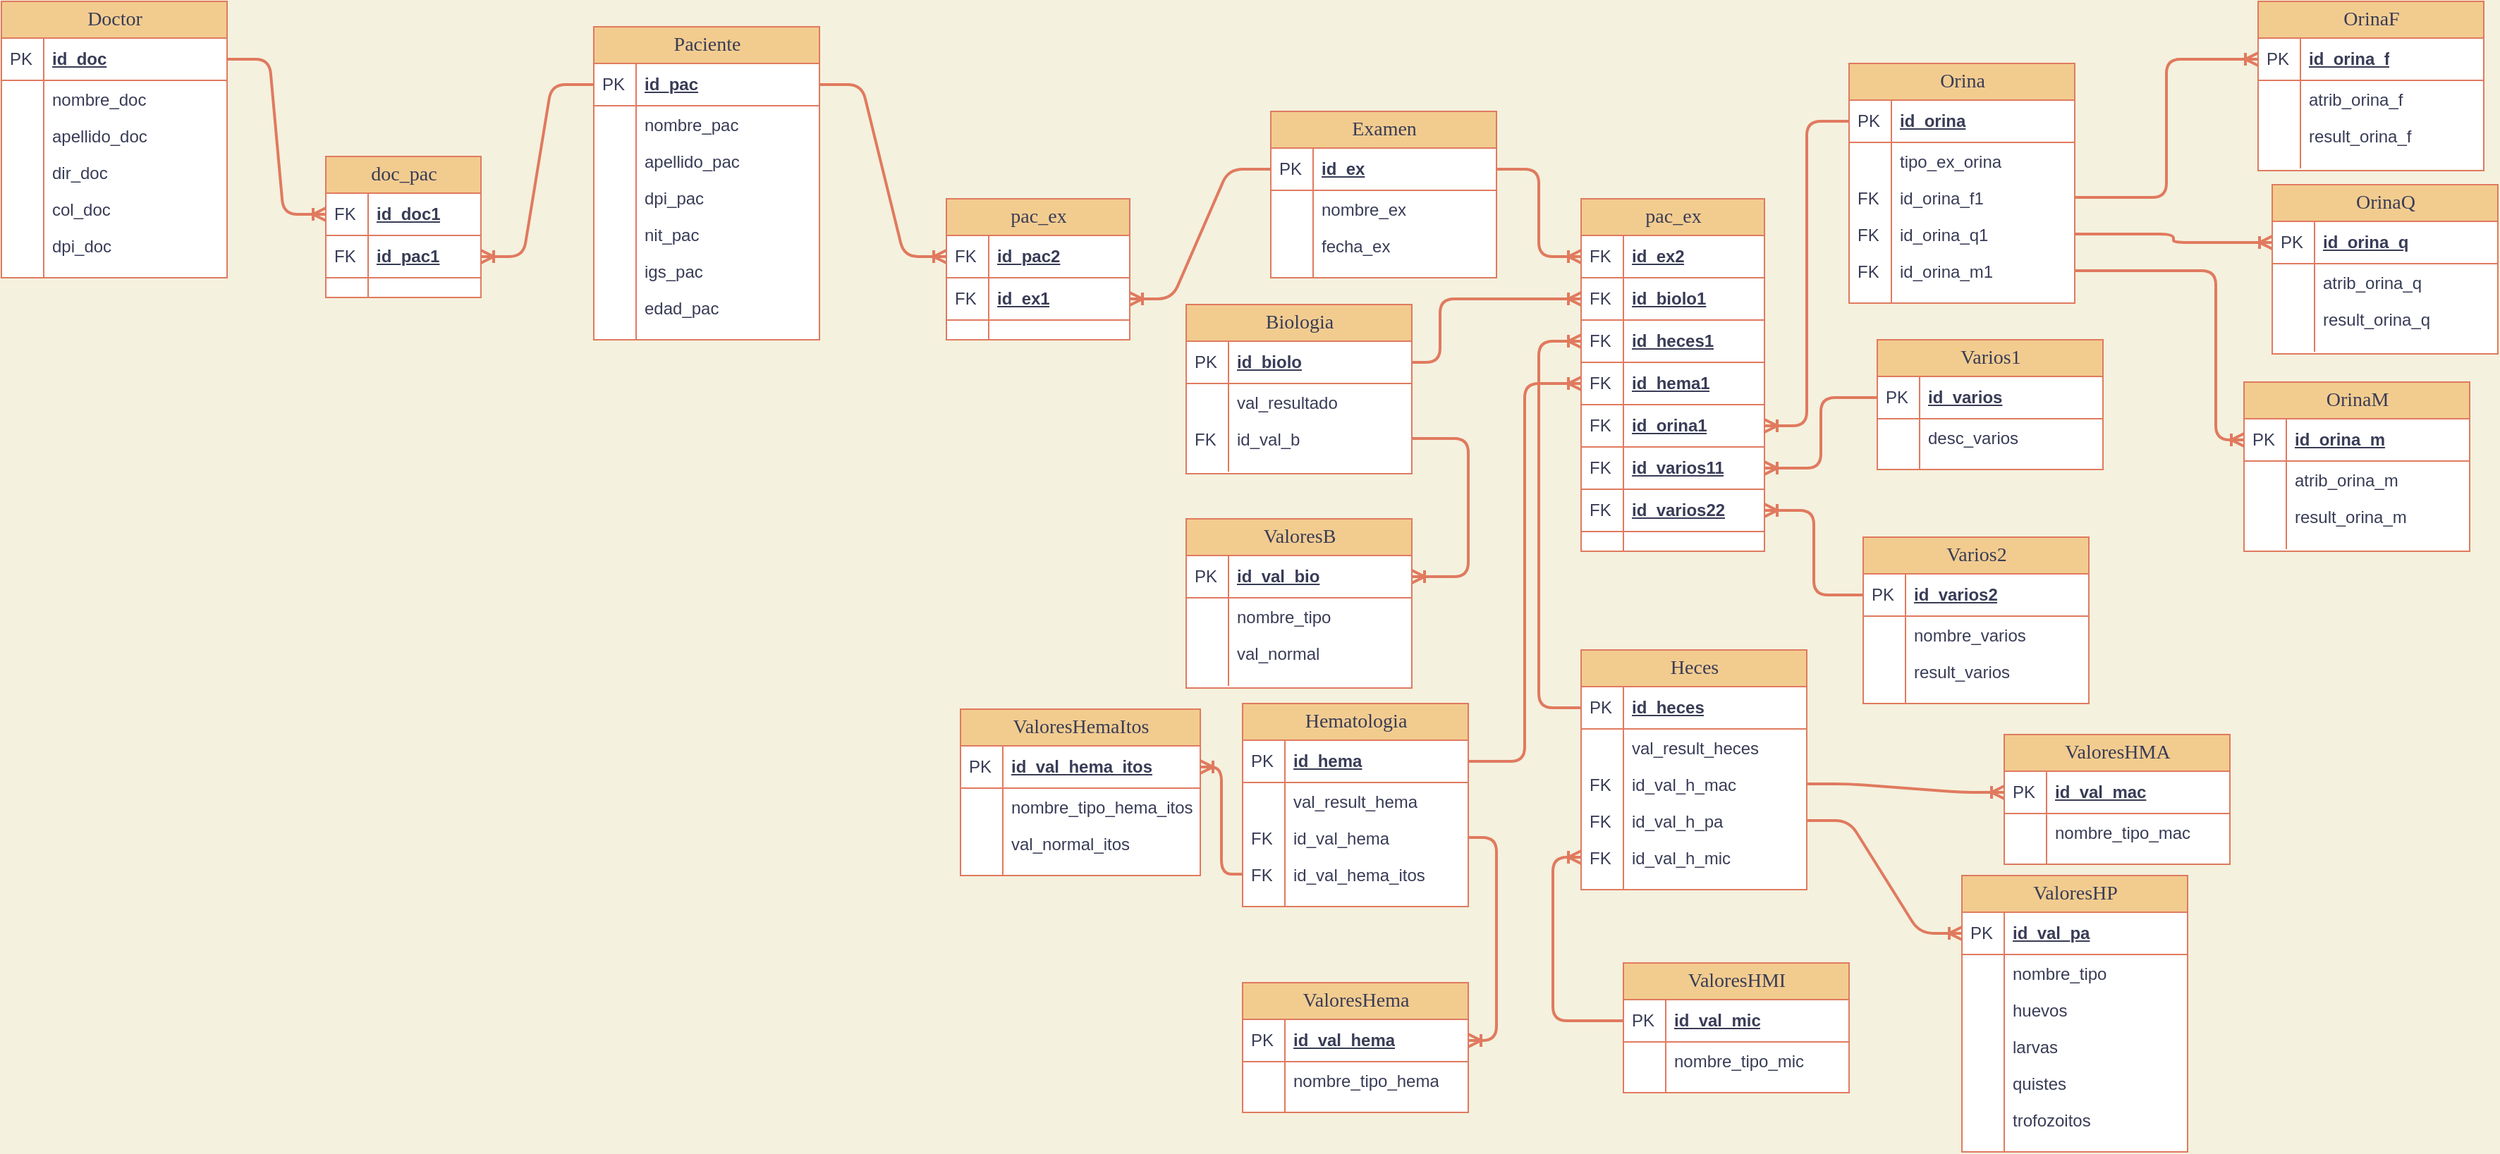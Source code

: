 <mxfile version="15.1.3" type="device"><diagram name="Page-1" id="e56a1550-8fbb-45ad-956c-1786394a9013"><mxGraphModel dx="1359" dy="690" grid="1" gridSize="10" guides="1" tooltips="1" connect="1" arrows="1" fold="1" page="1" pageScale="1" pageWidth="1100" pageHeight="850" background="#F4F1DE" math="0" shadow="0"><root><mxCell id="0"/><mxCell id="1" parent="0"/><mxCell id="2e49270ec7c68f3f-80" value="Doctor" style="swimlane;html=1;fontStyle=0;childLayout=stackLayout;horizontal=1;startSize=26;fillColor=#F2CC8F;horizontalStack=0;resizeParent=1;resizeLast=0;collapsible=1;marginBottom=0;swimlaneFillColor=#ffffff;align=center;shadow=0;comic=0;labelBackgroundColor=none;strokeWidth=1;fontFamily=Verdana;fontSize=14;strokeColor=#E07A5F;fontColor=#393C56;" parent="1" vertex="1"><mxGeometry x="60" y="40" width="160" height="196" as="geometry"/></mxCell><mxCell id="2e49270ec7c68f3f-81" value="id_doc" style="shape=partialRectangle;top=0;left=0;right=0;bottom=1;html=1;align=left;verticalAlign=middle;fillColor=none;spacingLeft=34;spacingRight=4;whiteSpace=wrap;overflow=hidden;rotatable=0;points=[[0,0.5],[1,0.5]];portConstraint=eastwest;dropTarget=0;fontStyle=5;strokeColor=#E07A5F;fontColor=#393C56;" parent="2e49270ec7c68f3f-80" vertex="1"><mxGeometry y="26" width="160" height="30" as="geometry"/></mxCell><mxCell id="2e49270ec7c68f3f-82" value="PK" style="shape=partialRectangle;top=0;left=0;bottom=0;html=1;fillColor=none;align=left;verticalAlign=middle;spacingLeft=4;spacingRight=4;whiteSpace=wrap;overflow=hidden;rotatable=0;points=[];portConstraint=eastwest;part=1;strokeColor=#E07A5F;fontColor=#393C56;" parent="2e49270ec7c68f3f-81" vertex="1" connectable="0"><mxGeometry width="30" height="30" as="geometry"/></mxCell><mxCell id="2e49270ec7c68f3f-83" value="nombre_doc" style="shape=partialRectangle;top=0;left=0;right=0;bottom=0;html=1;align=left;verticalAlign=top;fillColor=none;spacingLeft=34;spacingRight=4;whiteSpace=wrap;overflow=hidden;rotatable=0;points=[[0,0.5],[1,0.5]];portConstraint=eastwest;dropTarget=0;strokeColor=#E07A5F;fontColor=#393C56;" parent="2e49270ec7c68f3f-80" vertex="1"><mxGeometry y="56" width="160" height="26" as="geometry"/></mxCell><mxCell id="2e49270ec7c68f3f-84" value="" style="shape=partialRectangle;top=0;left=0;bottom=0;html=1;fillColor=none;align=left;verticalAlign=top;spacingLeft=4;spacingRight=4;whiteSpace=wrap;overflow=hidden;rotatable=0;points=[];portConstraint=eastwest;part=1;strokeColor=#E07A5F;fontColor=#393C56;" parent="2e49270ec7c68f3f-83" vertex="1" connectable="0"><mxGeometry width="30" height="26" as="geometry"/></mxCell><mxCell id="bL3pDQPCjeCeLP1BI7am-1" value="apellido_doc&lt;br&gt;" style="shape=partialRectangle;top=0;left=0;right=0;bottom=0;html=1;align=left;verticalAlign=top;fillColor=none;spacingLeft=34;spacingRight=4;whiteSpace=wrap;overflow=hidden;rotatable=0;points=[[0,0.5],[1,0.5]];portConstraint=eastwest;dropTarget=0;strokeColor=#E07A5F;fontColor=#393C56;" vertex="1" parent="2e49270ec7c68f3f-80"><mxGeometry y="82" width="160" height="26" as="geometry"/></mxCell><mxCell id="bL3pDQPCjeCeLP1BI7am-2" value="" style="shape=partialRectangle;top=0;left=0;bottom=0;html=1;fillColor=none;align=left;verticalAlign=top;spacingLeft=4;spacingRight=4;whiteSpace=wrap;overflow=hidden;rotatable=0;points=[];portConstraint=eastwest;part=1;strokeColor=#E07A5F;fontColor=#393C56;" vertex="1" connectable="0" parent="bL3pDQPCjeCeLP1BI7am-1"><mxGeometry width="30" height="26" as="geometry"/></mxCell><mxCell id="2e49270ec7c68f3f-85" value="dir_doc" style="shape=partialRectangle;top=0;left=0;right=0;bottom=0;html=1;align=left;verticalAlign=top;fillColor=none;spacingLeft=34;spacingRight=4;whiteSpace=wrap;overflow=hidden;rotatable=0;points=[[0,0.5],[1,0.5]];portConstraint=eastwest;dropTarget=0;strokeColor=#E07A5F;fontColor=#393C56;" parent="2e49270ec7c68f3f-80" vertex="1"><mxGeometry y="108" width="160" height="26" as="geometry"/></mxCell><mxCell id="2e49270ec7c68f3f-86" value="" style="shape=partialRectangle;top=0;left=0;bottom=0;html=1;fillColor=none;align=left;verticalAlign=top;spacingLeft=4;spacingRight=4;whiteSpace=wrap;overflow=hidden;rotatable=0;points=[];portConstraint=eastwest;part=1;strokeColor=#E07A5F;fontColor=#393C56;" parent="2e49270ec7c68f3f-85" vertex="1" connectable="0"><mxGeometry width="30" height="26" as="geometry"/></mxCell><mxCell id="2e49270ec7c68f3f-87" value="col_doc" style="shape=partialRectangle;top=0;left=0;right=0;bottom=0;html=1;align=left;verticalAlign=top;fillColor=none;spacingLeft=34;spacingRight=4;whiteSpace=wrap;overflow=hidden;rotatable=0;points=[[0,0.5],[1,0.5]];portConstraint=eastwest;dropTarget=0;strokeColor=#E07A5F;fontColor=#393C56;" parent="2e49270ec7c68f3f-80" vertex="1"><mxGeometry y="134" width="160" height="26" as="geometry"/></mxCell><mxCell id="2e49270ec7c68f3f-88" value="" style="shape=partialRectangle;top=0;left=0;bottom=0;html=1;fillColor=none;align=left;verticalAlign=top;spacingLeft=4;spacingRight=4;whiteSpace=wrap;overflow=hidden;rotatable=0;points=[];portConstraint=eastwest;part=1;strokeColor=#E07A5F;fontColor=#393C56;" parent="2e49270ec7c68f3f-87" vertex="1" connectable="0"><mxGeometry width="30" height="26" as="geometry"/></mxCell><mxCell id="LtO7Bz3IBb3ViWGZCtgj-1" value="dpi_doc" style="shape=partialRectangle;top=0;left=0;right=0;bottom=0;html=1;align=left;verticalAlign=top;fillColor=none;spacingLeft=34;spacingRight=4;whiteSpace=wrap;overflow=hidden;rotatable=0;points=[[0,0.5],[1,0.5]];portConstraint=eastwest;dropTarget=0;strokeColor=#E07A5F;fontColor=#393C56;" parent="2e49270ec7c68f3f-80" vertex="1"><mxGeometry y="160" width="160" height="26" as="geometry"/></mxCell><mxCell id="LtO7Bz3IBb3ViWGZCtgj-2" value="" style="shape=partialRectangle;top=0;left=0;bottom=0;html=1;fillColor=none;align=left;verticalAlign=top;spacingLeft=4;spacingRight=4;whiteSpace=wrap;overflow=hidden;rotatable=0;points=[];portConstraint=eastwest;part=1;strokeColor=#E07A5F;fontColor=#393C56;" parent="LtO7Bz3IBb3ViWGZCtgj-1" vertex="1" connectable="0"><mxGeometry width="30" height="26" as="geometry"/></mxCell><mxCell id="2e49270ec7c68f3f-89" value="" style="shape=partialRectangle;top=0;left=0;right=0;bottom=0;html=1;align=left;verticalAlign=top;fillColor=none;spacingLeft=34;spacingRight=4;whiteSpace=wrap;overflow=hidden;rotatable=0;points=[[0,0.5],[1,0.5]];portConstraint=eastwest;dropTarget=0;strokeColor=#E07A5F;fontColor=#393C56;" parent="2e49270ec7c68f3f-80" vertex="1"><mxGeometry y="186" width="160" height="10" as="geometry"/></mxCell><mxCell id="2e49270ec7c68f3f-90" value="" style="shape=partialRectangle;top=0;left=0;bottom=0;html=1;fillColor=none;align=left;verticalAlign=top;spacingLeft=4;spacingRight=4;whiteSpace=wrap;overflow=hidden;rotatable=0;points=[];portConstraint=eastwest;part=1;strokeColor=#E07A5F;fontColor=#393C56;" parent="2e49270ec7c68f3f-89" vertex="1" connectable="0"><mxGeometry width="30" height="10" as="geometry"/></mxCell><mxCell id="bL3pDQPCjeCeLP1BI7am-43" value="Paciente" style="swimlane;html=1;fontStyle=0;childLayout=stackLayout;horizontal=1;startSize=26;fillColor=#F2CC8F;horizontalStack=0;resizeParent=1;resizeLast=0;collapsible=1;marginBottom=0;swimlaneFillColor=#ffffff;align=center;shadow=0;comic=0;labelBackgroundColor=none;strokeWidth=1;fontFamily=Verdana;fontSize=14;strokeColor=#E07A5F;fontColor=#393C56;" vertex="1" parent="1"><mxGeometry x="480" y="58" width="160" height="222" as="geometry"/></mxCell><mxCell id="bL3pDQPCjeCeLP1BI7am-44" value="id_pac" style="shape=partialRectangle;top=0;left=0;right=0;bottom=1;html=1;align=left;verticalAlign=middle;fillColor=none;spacingLeft=34;spacingRight=4;whiteSpace=wrap;overflow=hidden;rotatable=0;points=[[0,0.5],[1,0.5]];portConstraint=eastwest;dropTarget=0;fontStyle=5;strokeColor=#E07A5F;fontColor=#393C56;" vertex="1" parent="bL3pDQPCjeCeLP1BI7am-43"><mxGeometry y="26" width="160" height="30" as="geometry"/></mxCell><mxCell id="bL3pDQPCjeCeLP1BI7am-45" value="PK" style="shape=partialRectangle;top=0;left=0;bottom=0;html=1;fillColor=none;align=left;verticalAlign=middle;spacingLeft=4;spacingRight=4;whiteSpace=wrap;overflow=hidden;rotatable=0;points=[];portConstraint=eastwest;part=1;strokeColor=#E07A5F;fontColor=#393C56;" vertex="1" connectable="0" parent="bL3pDQPCjeCeLP1BI7am-44"><mxGeometry width="30" height="30" as="geometry"/></mxCell><mxCell id="bL3pDQPCjeCeLP1BI7am-46" value="nombre_pac" style="shape=partialRectangle;top=0;left=0;right=0;bottom=0;html=1;align=left;verticalAlign=top;fillColor=none;spacingLeft=34;spacingRight=4;whiteSpace=wrap;overflow=hidden;rotatable=0;points=[[0,0.5],[1,0.5]];portConstraint=eastwest;dropTarget=0;strokeColor=#E07A5F;fontColor=#393C56;" vertex="1" parent="bL3pDQPCjeCeLP1BI7am-43"><mxGeometry y="56" width="160" height="26" as="geometry"/></mxCell><mxCell id="bL3pDQPCjeCeLP1BI7am-47" value="" style="shape=partialRectangle;top=0;left=0;bottom=0;html=1;fillColor=none;align=left;verticalAlign=top;spacingLeft=4;spacingRight=4;whiteSpace=wrap;overflow=hidden;rotatable=0;points=[];portConstraint=eastwest;part=1;strokeColor=#E07A5F;fontColor=#393C56;" vertex="1" connectable="0" parent="bL3pDQPCjeCeLP1BI7am-46"><mxGeometry width="30" height="26" as="geometry"/></mxCell><mxCell id="bL3pDQPCjeCeLP1BI7am-48" value="apellido_pac" style="shape=partialRectangle;top=0;left=0;right=0;bottom=0;html=1;align=left;verticalAlign=top;fillColor=none;spacingLeft=34;spacingRight=4;whiteSpace=wrap;overflow=hidden;rotatable=0;points=[[0,0.5],[1,0.5]];portConstraint=eastwest;dropTarget=0;strokeColor=#E07A5F;fontColor=#393C56;" vertex="1" parent="bL3pDQPCjeCeLP1BI7am-43"><mxGeometry y="82" width="160" height="26" as="geometry"/></mxCell><mxCell id="bL3pDQPCjeCeLP1BI7am-49" value="" style="shape=partialRectangle;top=0;left=0;bottom=0;html=1;fillColor=none;align=left;verticalAlign=top;spacingLeft=4;spacingRight=4;whiteSpace=wrap;overflow=hidden;rotatable=0;points=[];portConstraint=eastwest;part=1;strokeColor=#E07A5F;fontColor=#393C56;" vertex="1" connectable="0" parent="bL3pDQPCjeCeLP1BI7am-48"><mxGeometry width="30" height="26" as="geometry"/></mxCell><mxCell id="bL3pDQPCjeCeLP1BI7am-50" value="dpi_pac" style="shape=partialRectangle;top=0;left=0;right=0;bottom=0;html=1;align=left;verticalAlign=top;fillColor=none;spacingLeft=34;spacingRight=4;whiteSpace=wrap;overflow=hidden;rotatable=0;points=[[0,0.5],[1,0.5]];portConstraint=eastwest;dropTarget=0;strokeColor=#E07A5F;fontColor=#393C56;" vertex="1" parent="bL3pDQPCjeCeLP1BI7am-43"><mxGeometry y="108" width="160" height="26" as="geometry"/></mxCell><mxCell id="bL3pDQPCjeCeLP1BI7am-51" value="" style="shape=partialRectangle;top=0;left=0;bottom=0;html=1;fillColor=none;align=left;verticalAlign=top;spacingLeft=4;spacingRight=4;whiteSpace=wrap;overflow=hidden;rotatable=0;points=[];portConstraint=eastwest;part=1;strokeColor=#E07A5F;fontColor=#393C56;" vertex="1" connectable="0" parent="bL3pDQPCjeCeLP1BI7am-50"><mxGeometry width="30" height="26" as="geometry"/></mxCell><mxCell id="bL3pDQPCjeCeLP1BI7am-52" value="nit_pac" style="shape=partialRectangle;top=0;left=0;right=0;bottom=0;html=1;align=left;verticalAlign=top;fillColor=none;spacingLeft=34;spacingRight=4;whiteSpace=wrap;overflow=hidden;rotatable=0;points=[[0,0.5],[1,0.5]];portConstraint=eastwest;dropTarget=0;strokeColor=#E07A5F;fontColor=#393C56;" vertex="1" parent="bL3pDQPCjeCeLP1BI7am-43"><mxGeometry y="134" width="160" height="26" as="geometry"/></mxCell><mxCell id="bL3pDQPCjeCeLP1BI7am-53" value="" style="shape=partialRectangle;top=0;left=0;bottom=0;html=1;fillColor=none;align=left;verticalAlign=top;spacingLeft=4;spacingRight=4;whiteSpace=wrap;overflow=hidden;rotatable=0;points=[];portConstraint=eastwest;part=1;strokeColor=#E07A5F;fontColor=#393C56;" vertex="1" connectable="0" parent="bL3pDQPCjeCeLP1BI7am-52"><mxGeometry width="30" height="26" as="geometry"/></mxCell><mxCell id="bL3pDQPCjeCeLP1BI7am-54" value="igs_pac" style="shape=partialRectangle;top=0;left=0;right=0;bottom=0;html=1;align=left;verticalAlign=top;fillColor=none;spacingLeft=34;spacingRight=4;whiteSpace=wrap;overflow=hidden;rotatable=0;points=[[0,0.5],[1,0.5]];portConstraint=eastwest;dropTarget=0;strokeColor=#E07A5F;fontColor=#393C56;" vertex="1" parent="bL3pDQPCjeCeLP1BI7am-43"><mxGeometry y="160" width="160" height="26" as="geometry"/></mxCell><mxCell id="bL3pDQPCjeCeLP1BI7am-55" value="" style="shape=partialRectangle;top=0;left=0;bottom=0;html=1;fillColor=none;align=left;verticalAlign=top;spacingLeft=4;spacingRight=4;whiteSpace=wrap;overflow=hidden;rotatable=0;points=[];portConstraint=eastwest;part=1;strokeColor=#E07A5F;fontColor=#393C56;" vertex="1" connectable="0" parent="bL3pDQPCjeCeLP1BI7am-54"><mxGeometry width="30" height="26" as="geometry"/></mxCell><mxCell id="bL3pDQPCjeCeLP1BI7am-58" value="edad_pac" style="shape=partialRectangle;top=0;left=0;right=0;bottom=0;html=1;align=left;verticalAlign=top;fillColor=none;spacingLeft=34;spacingRight=4;whiteSpace=wrap;overflow=hidden;rotatable=0;points=[[0,0.5],[1,0.5]];portConstraint=eastwest;dropTarget=0;strokeColor=#E07A5F;fontColor=#393C56;" vertex="1" parent="bL3pDQPCjeCeLP1BI7am-43"><mxGeometry y="186" width="160" height="26" as="geometry"/></mxCell><mxCell id="bL3pDQPCjeCeLP1BI7am-59" value="" style="shape=partialRectangle;top=0;left=0;bottom=0;html=1;fillColor=none;align=left;verticalAlign=top;spacingLeft=4;spacingRight=4;whiteSpace=wrap;overflow=hidden;rotatable=0;points=[];portConstraint=eastwest;part=1;strokeColor=#E07A5F;fontColor=#393C56;" vertex="1" connectable="0" parent="bL3pDQPCjeCeLP1BI7am-58"><mxGeometry width="30" height="26" as="geometry"/></mxCell><mxCell id="bL3pDQPCjeCeLP1BI7am-56" value="" style="shape=partialRectangle;top=0;left=0;right=0;bottom=0;html=1;align=left;verticalAlign=top;fillColor=none;spacingLeft=34;spacingRight=4;whiteSpace=wrap;overflow=hidden;rotatable=0;points=[[0,0.5],[1,0.5]];portConstraint=eastwest;dropTarget=0;strokeColor=#E07A5F;fontColor=#393C56;" vertex="1" parent="bL3pDQPCjeCeLP1BI7am-43"><mxGeometry y="212" width="160" height="10" as="geometry"/></mxCell><mxCell id="bL3pDQPCjeCeLP1BI7am-57" value="" style="shape=partialRectangle;top=0;left=0;bottom=0;html=1;fillColor=none;align=left;verticalAlign=top;spacingLeft=4;spacingRight=4;whiteSpace=wrap;overflow=hidden;rotatable=0;points=[];portConstraint=eastwest;part=1;strokeColor=#E07A5F;fontColor=#393C56;" vertex="1" connectable="0" parent="bL3pDQPCjeCeLP1BI7am-56"><mxGeometry width="30" height="10" as="geometry"/></mxCell><mxCell id="bL3pDQPCjeCeLP1BI7am-60" value="doc_pac" style="swimlane;html=1;fontStyle=0;childLayout=stackLayout;horizontal=1;startSize=26;fillColor=#F2CC8F;horizontalStack=0;resizeParent=1;resizeLast=0;collapsible=1;marginBottom=0;swimlaneFillColor=#ffffff;align=center;shadow=0;comic=0;labelBackgroundColor=none;strokeWidth=1;fontFamily=Verdana;fontSize=14;strokeColor=#E07A5F;fontColor=#393C56;" vertex="1" parent="1"><mxGeometry x="290" y="150" width="110" height="100" as="geometry"/></mxCell><mxCell id="bL3pDQPCjeCeLP1BI7am-61" value="id_doc1" style="shape=partialRectangle;top=0;left=0;right=0;bottom=1;html=1;align=left;verticalAlign=middle;fillColor=none;spacingLeft=34;spacingRight=4;whiteSpace=wrap;overflow=hidden;rotatable=0;points=[[0,0.5],[1,0.5]];portConstraint=eastwest;dropTarget=0;fontStyle=5;strokeColor=#E07A5F;fontColor=#393C56;" vertex="1" parent="bL3pDQPCjeCeLP1BI7am-60"><mxGeometry y="26" width="110" height="30" as="geometry"/></mxCell><mxCell id="bL3pDQPCjeCeLP1BI7am-62" value="FK" style="shape=partialRectangle;top=0;left=0;bottom=0;html=1;fillColor=none;align=left;verticalAlign=middle;spacingLeft=4;spacingRight=4;whiteSpace=wrap;overflow=hidden;rotatable=0;points=[];portConstraint=eastwest;part=1;strokeColor=#E07A5F;fontColor=#393C56;" vertex="1" connectable="0" parent="bL3pDQPCjeCeLP1BI7am-61"><mxGeometry width="30" height="30" as="geometry"/></mxCell><mxCell id="bL3pDQPCjeCeLP1BI7am-79" value="id_pac1" style="shape=partialRectangle;top=0;left=0;right=0;bottom=1;html=1;align=left;verticalAlign=middle;fillColor=none;spacingLeft=34;spacingRight=4;whiteSpace=wrap;overflow=hidden;rotatable=0;points=[[0,0.5],[1,0.5]];portConstraint=eastwest;dropTarget=0;fontStyle=5;strokeColor=#E07A5F;fontColor=#393C56;" vertex="1" parent="bL3pDQPCjeCeLP1BI7am-60"><mxGeometry y="56" width="110" height="30" as="geometry"/></mxCell><mxCell id="bL3pDQPCjeCeLP1BI7am-80" value="FK" style="shape=partialRectangle;top=0;left=0;bottom=0;html=1;fillColor=none;align=left;verticalAlign=middle;spacingLeft=4;spacingRight=4;whiteSpace=wrap;overflow=hidden;rotatable=0;points=[];portConstraint=eastwest;part=1;strokeColor=#E07A5F;fontColor=#393C56;" vertex="1" connectable="0" parent="bL3pDQPCjeCeLP1BI7am-79"><mxGeometry width="30" height="30" as="geometry"/></mxCell><mxCell id="bL3pDQPCjeCeLP1BI7am-75" value="" style="shape=partialRectangle;top=0;left=0;right=0;bottom=0;html=1;align=left;verticalAlign=top;fillColor=none;spacingLeft=34;spacingRight=4;whiteSpace=wrap;overflow=hidden;rotatable=0;points=[[0,0.5],[1,0.5]];portConstraint=eastwest;dropTarget=0;strokeColor=#E07A5F;fontColor=#393C56;" vertex="1" parent="bL3pDQPCjeCeLP1BI7am-60"><mxGeometry y="86" width="110" height="14" as="geometry"/></mxCell><mxCell id="bL3pDQPCjeCeLP1BI7am-76" value="" style="shape=partialRectangle;top=0;left=0;bottom=0;html=1;fillColor=none;align=left;verticalAlign=top;spacingLeft=4;spacingRight=4;whiteSpace=wrap;overflow=hidden;rotatable=0;points=[];portConstraint=eastwest;part=1;strokeColor=#E07A5F;fontColor=#393C56;" vertex="1" connectable="0" parent="bL3pDQPCjeCeLP1BI7am-75"><mxGeometry width="30" height="14" as="geometry"/></mxCell><mxCell id="bL3pDQPCjeCeLP1BI7am-81" value="" style="edgeStyle=entityRelationEdgeStyle;fontSize=12;html=1;endArrow=ERoneToMany;fontColor=#393C56;strokeColor=#E07A5F;fillColor=#F2CC8F;entryX=0;entryY=0.5;entryDx=0;entryDy=0;strokeWidth=2;" edge="1" parent="1" source="2e49270ec7c68f3f-81" target="bL3pDQPCjeCeLP1BI7am-61"><mxGeometry width="100" height="100" relative="1" as="geometry"><mxPoint x="70" y="380" as="sourcePoint"/><mxPoint x="170" y="280" as="targetPoint"/></mxGeometry></mxCell><mxCell id="bL3pDQPCjeCeLP1BI7am-85" value="" style="edgeStyle=entityRelationEdgeStyle;fontSize=12;html=1;endArrow=ERoneToMany;fontColor=#393C56;strokeColor=#E07A5F;fillColor=#F2CC8F;entryX=1;entryY=0.5;entryDx=0;entryDy=0;exitX=0;exitY=0.5;exitDx=0;exitDy=0;strokeWidth=2;" edge="1" parent="1" source="bL3pDQPCjeCeLP1BI7am-44" target="bL3pDQPCjeCeLP1BI7am-79"><mxGeometry width="100" height="100" relative="1" as="geometry"><mxPoint x="500" y="390" as="sourcePoint"/><mxPoint x="600" y="290" as="targetPoint"/></mxGeometry></mxCell><mxCell id="bL3pDQPCjeCeLP1BI7am-86" value="Examen" style="swimlane;html=1;fontStyle=0;childLayout=stackLayout;horizontal=1;startSize=26;fillColor=#F2CC8F;horizontalStack=0;resizeParent=1;resizeLast=0;collapsible=1;marginBottom=0;swimlaneFillColor=#ffffff;align=center;shadow=0;comic=0;labelBackgroundColor=none;strokeWidth=1;fontFamily=Verdana;fontSize=14;strokeColor=#E07A5F;fontColor=#393C56;" vertex="1" parent="1"><mxGeometry x="960" y="118" width="160" height="118" as="geometry"/></mxCell><mxCell id="bL3pDQPCjeCeLP1BI7am-87" value="id_ex" style="shape=partialRectangle;top=0;left=0;right=0;bottom=1;html=1;align=left;verticalAlign=middle;fillColor=none;spacingLeft=34;spacingRight=4;whiteSpace=wrap;overflow=hidden;rotatable=0;points=[[0,0.5],[1,0.5]];portConstraint=eastwest;dropTarget=0;fontStyle=5;strokeColor=#E07A5F;fontColor=#393C56;" vertex="1" parent="bL3pDQPCjeCeLP1BI7am-86"><mxGeometry y="26" width="160" height="30" as="geometry"/></mxCell><mxCell id="bL3pDQPCjeCeLP1BI7am-88" value="PK" style="shape=partialRectangle;top=0;left=0;bottom=0;html=1;fillColor=none;align=left;verticalAlign=middle;spacingLeft=4;spacingRight=4;whiteSpace=wrap;overflow=hidden;rotatable=0;points=[];portConstraint=eastwest;part=1;strokeColor=#E07A5F;fontColor=#393C56;" vertex="1" connectable="0" parent="bL3pDQPCjeCeLP1BI7am-87"><mxGeometry width="30" height="30" as="geometry"/></mxCell><mxCell id="bL3pDQPCjeCeLP1BI7am-89" value="nombre_ex" style="shape=partialRectangle;top=0;left=0;right=0;bottom=0;html=1;align=left;verticalAlign=top;fillColor=none;spacingLeft=34;spacingRight=4;whiteSpace=wrap;overflow=hidden;rotatable=0;points=[[0,0.5],[1,0.5]];portConstraint=eastwest;dropTarget=0;strokeColor=#E07A5F;fontColor=#393C56;" vertex="1" parent="bL3pDQPCjeCeLP1BI7am-86"><mxGeometry y="56" width="160" height="26" as="geometry"/></mxCell><mxCell id="bL3pDQPCjeCeLP1BI7am-90" value="" style="shape=partialRectangle;top=0;left=0;bottom=0;html=1;fillColor=none;align=left;verticalAlign=top;spacingLeft=4;spacingRight=4;whiteSpace=wrap;overflow=hidden;rotatable=0;points=[];portConstraint=eastwest;part=1;strokeColor=#E07A5F;fontColor=#393C56;" vertex="1" connectable="0" parent="bL3pDQPCjeCeLP1BI7am-89"><mxGeometry width="30" height="26" as="geometry"/></mxCell><mxCell id="bL3pDQPCjeCeLP1BI7am-298" value="fecha_ex" style="shape=partialRectangle;top=0;left=0;right=0;bottom=0;html=1;align=left;verticalAlign=top;fillColor=none;spacingLeft=34;spacingRight=4;whiteSpace=wrap;overflow=hidden;rotatable=0;points=[[0,0.5],[1,0.5]];portConstraint=eastwest;dropTarget=0;strokeColor=#E07A5F;fontColor=#393C56;" vertex="1" parent="bL3pDQPCjeCeLP1BI7am-86"><mxGeometry y="82" width="160" height="26" as="geometry"/></mxCell><mxCell id="bL3pDQPCjeCeLP1BI7am-299" value="" style="shape=partialRectangle;top=0;left=0;bottom=0;html=1;fillColor=none;align=left;verticalAlign=top;spacingLeft=4;spacingRight=4;whiteSpace=wrap;overflow=hidden;rotatable=0;points=[];portConstraint=eastwest;part=1;strokeColor=#E07A5F;fontColor=#393C56;" vertex="1" connectable="0" parent="bL3pDQPCjeCeLP1BI7am-298"><mxGeometry width="30" height="26" as="geometry"/></mxCell><mxCell id="bL3pDQPCjeCeLP1BI7am-101" value="" style="shape=partialRectangle;top=0;left=0;right=0;bottom=0;html=1;align=left;verticalAlign=top;fillColor=none;spacingLeft=34;spacingRight=4;whiteSpace=wrap;overflow=hidden;rotatable=0;points=[[0,0.5],[1,0.5]];portConstraint=eastwest;dropTarget=0;strokeColor=#E07A5F;fontColor=#393C56;" vertex="1" parent="bL3pDQPCjeCeLP1BI7am-86"><mxGeometry y="108" width="160" height="10" as="geometry"/></mxCell><mxCell id="bL3pDQPCjeCeLP1BI7am-102" value="" style="shape=partialRectangle;top=0;left=0;bottom=0;html=1;fillColor=none;align=left;verticalAlign=top;spacingLeft=4;spacingRight=4;whiteSpace=wrap;overflow=hidden;rotatable=0;points=[];portConstraint=eastwest;part=1;strokeColor=#E07A5F;fontColor=#393C56;" vertex="1" connectable="0" parent="bL3pDQPCjeCeLP1BI7am-101"><mxGeometry width="30" height="10" as="geometry"/></mxCell><mxCell id="bL3pDQPCjeCeLP1BI7am-103" value="pac_ex" style="swimlane;html=1;fontStyle=0;childLayout=stackLayout;horizontal=1;startSize=26;fillColor=#F2CC8F;horizontalStack=0;resizeParent=1;resizeLast=0;collapsible=1;marginBottom=0;swimlaneFillColor=#ffffff;align=center;shadow=0;comic=0;labelBackgroundColor=none;strokeWidth=1;fontFamily=Verdana;fontSize=14;strokeColor=#E07A5F;fontColor=#393C56;" vertex="1" parent="1"><mxGeometry x="730" y="180" width="130" height="100" as="geometry"/></mxCell><mxCell id="bL3pDQPCjeCeLP1BI7am-104" value="id_pac2" style="shape=partialRectangle;top=0;left=0;right=0;bottom=1;html=1;align=left;verticalAlign=middle;fillColor=none;spacingLeft=34;spacingRight=4;whiteSpace=wrap;overflow=hidden;rotatable=0;points=[[0,0.5],[1,0.5]];portConstraint=eastwest;dropTarget=0;fontStyle=5;strokeColor=#E07A5F;fontColor=#393C56;" vertex="1" parent="bL3pDQPCjeCeLP1BI7am-103"><mxGeometry y="26" width="130" height="30" as="geometry"/></mxCell><mxCell id="bL3pDQPCjeCeLP1BI7am-105" value="FK" style="shape=partialRectangle;top=0;left=0;bottom=0;html=1;fillColor=none;align=left;verticalAlign=middle;spacingLeft=4;spacingRight=4;whiteSpace=wrap;overflow=hidden;rotatable=0;points=[];portConstraint=eastwest;part=1;strokeColor=#E07A5F;fontColor=#393C56;" vertex="1" connectable="0" parent="bL3pDQPCjeCeLP1BI7am-104"><mxGeometry width="30" height="30" as="geometry"/></mxCell><mxCell id="bL3pDQPCjeCeLP1BI7am-106" value="id_ex1" style="shape=partialRectangle;top=0;left=0;right=0;bottom=1;html=1;align=left;verticalAlign=middle;fillColor=none;spacingLeft=34;spacingRight=4;whiteSpace=wrap;overflow=hidden;rotatable=0;points=[[0,0.5],[1,0.5]];portConstraint=eastwest;dropTarget=0;fontStyle=5;strokeColor=#E07A5F;fontColor=#393C56;" vertex="1" parent="bL3pDQPCjeCeLP1BI7am-103"><mxGeometry y="56" width="130" height="30" as="geometry"/></mxCell><mxCell id="bL3pDQPCjeCeLP1BI7am-107" value="FK" style="shape=partialRectangle;top=0;left=0;bottom=0;html=1;fillColor=none;align=left;verticalAlign=middle;spacingLeft=4;spacingRight=4;whiteSpace=wrap;overflow=hidden;rotatable=0;points=[];portConstraint=eastwest;part=1;strokeColor=#E07A5F;fontColor=#393C56;" vertex="1" connectable="0" parent="bL3pDQPCjeCeLP1BI7am-106"><mxGeometry width="30" height="30" as="geometry"/></mxCell><mxCell id="bL3pDQPCjeCeLP1BI7am-108" value="" style="shape=partialRectangle;top=0;left=0;right=0;bottom=0;html=1;align=left;verticalAlign=top;fillColor=none;spacingLeft=34;spacingRight=4;whiteSpace=wrap;overflow=hidden;rotatable=0;points=[[0,0.5],[1,0.5]];portConstraint=eastwest;dropTarget=0;strokeColor=#E07A5F;fontColor=#393C56;" vertex="1" parent="bL3pDQPCjeCeLP1BI7am-103"><mxGeometry y="86" width="130" height="14" as="geometry"/></mxCell><mxCell id="bL3pDQPCjeCeLP1BI7am-109" value="" style="shape=partialRectangle;top=0;left=0;bottom=0;html=1;fillColor=none;align=left;verticalAlign=top;spacingLeft=4;spacingRight=4;whiteSpace=wrap;overflow=hidden;rotatable=0;points=[];portConstraint=eastwest;part=1;strokeColor=#E07A5F;fontColor=#393C56;" vertex="1" connectable="0" parent="bL3pDQPCjeCeLP1BI7am-108"><mxGeometry width="30" height="14" as="geometry"/></mxCell><mxCell id="bL3pDQPCjeCeLP1BI7am-110" value="" style="edgeStyle=entityRelationEdgeStyle;fontSize=12;html=1;endArrow=ERoneToMany;fontColor=#393C56;strokeColor=#E07A5F;fillColor=#F2CC8F;entryX=1;entryY=0.5;entryDx=0;entryDy=0;exitX=0;exitY=0.5;exitDx=0;exitDy=0;jumpStyle=none;shadow=0;strokeWidth=2;" edge="1" parent="1" source="bL3pDQPCjeCeLP1BI7am-87" target="bL3pDQPCjeCeLP1BI7am-106"><mxGeometry width="100" height="100" relative="1" as="geometry"><mxPoint x="500" y="390" as="sourcePoint"/><mxPoint x="600" y="290" as="targetPoint"/></mxGeometry></mxCell><mxCell id="bL3pDQPCjeCeLP1BI7am-111" value="" style="edgeStyle=entityRelationEdgeStyle;fontSize=12;html=1;endArrow=ERoneToMany;fontColor=#393C56;strokeColor=#E07A5F;fillColor=#F2CC8F;entryX=0;entryY=0.5;entryDx=0;entryDy=0;exitX=1;exitY=0.5;exitDx=0;exitDy=0;strokeWidth=2;" edge="1" parent="1" source="bL3pDQPCjeCeLP1BI7am-44" target="bL3pDQPCjeCeLP1BI7am-104"><mxGeometry width="100" height="100" relative="1" as="geometry"><mxPoint x="350" y="505" as="sourcePoint"/><mxPoint x="450" y="405" as="targetPoint"/></mxGeometry></mxCell><mxCell id="bL3pDQPCjeCeLP1BI7am-113" value="Biologia" style="swimlane;html=1;fontStyle=0;childLayout=stackLayout;horizontal=1;startSize=26;fillColor=#F2CC8F;horizontalStack=0;resizeParent=1;resizeLast=0;collapsible=1;marginBottom=0;swimlaneFillColor=#ffffff;align=center;shadow=0;comic=0;labelBackgroundColor=none;strokeWidth=1;fontFamily=Verdana;fontSize=14;strokeColor=#E07A5F;fontColor=#393C56;" vertex="1" parent="1"><mxGeometry x="900" y="255" width="160" height="120" as="geometry"/></mxCell><mxCell id="bL3pDQPCjeCeLP1BI7am-114" value="id_biolo" style="shape=partialRectangle;top=0;left=0;right=0;bottom=1;html=1;align=left;verticalAlign=middle;fillColor=none;spacingLeft=34;spacingRight=4;whiteSpace=wrap;overflow=hidden;rotatable=0;points=[[0,0.5],[1,0.5]];portConstraint=eastwest;dropTarget=0;fontStyle=5;strokeColor=#E07A5F;fontColor=#393C56;" vertex="1" parent="bL3pDQPCjeCeLP1BI7am-113"><mxGeometry y="26" width="160" height="30" as="geometry"/></mxCell><mxCell id="bL3pDQPCjeCeLP1BI7am-115" value="PK" style="shape=partialRectangle;top=0;left=0;bottom=0;html=1;fillColor=none;align=left;verticalAlign=middle;spacingLeft=4;spacingRight=4;whiteSpace=wrap;overflow=hidden;rotatable=0;points=[];portConstraint=eastwest;part=1;strokeColor=#E07A5F;fontColor=#393C56;" vertex="1" connectable="0" parent="bL3pDQPCjeCeLP1BI7am-114"><mxGeometry width="30" height="30" as="geometry"/></mxCell><mxCell id="bL3pDQPCjeCeLP1BI7am-120" value="val_resultado&lt;br&gt;" style="shape=partialRectangle;top=0;left=0;right=0;bottom=0;html=1;align=left;verticalAlign=top;fillColor=none;spacingLeft=34;spacingRight=4;whiteSpace=wrap;overflow=hidden;rotatable=0;points=[[0,0.5],[1,0.5]];portConstraint=eastwest;dropTarget=0;strokeColor=#E07A5F;fontColor=#393C56;" vertex="1" parent="bL3pDQPCjeCeLP1BI7am-113"><mxGeometry y="56" width="160" height="26" as="geometry"/></mxCell><mxCell id="bL3pDQPCjeCeLP1BI7am-121" value="" style="shape=partialRectangle;top=0;left=0;bottom=0;html=1;fillColor=none;align=left;verticalAlign=top;spacingLeft=4;spacingRight=4;whiteSpace=wrap;overflow=hidden;rotatable=0;points=[];portConstraint=eastwest;part=1;strokeColor=#E07A5F;fontColor=#393C56;" vertex="1" connectable="0" parent="bL3pDQPCjeCeLP1BI7am-120"><mxGeometry width="30" height="26" as="geometry"/></mxCell><mxCell id="bL3pDQPCjeCeLP1BI7am-116" value="id_val_b" style="shape=partialRectangle;top=0;left=0;right=0;bottom=0;html=1;align=left;verticalAlign=top;fillColor=none;spacingLeft=34;spacingRight=4;whiteSpace=wrap;overflow=hidden;rotatable=0;points=[[0,0.5],[1,0.5]];portConstraint=eastwest;dropTarget=0;strokeColor=#E07A5F;fontColor=#393C56;fontStyle=0" vertex="1" parent="bL3pDQPCjeCeLP1BI7am-113"><mxGeometry y="82" width="160" height="26" as="geometry"/></mxCell><mxCell id="bL3pDQPCjeCeLP1BI7am-117" value="&lt;span&gt;FK&lt;/span&gt;" style="shape=partialRectangle;top=0;left=0;bottom=0;html=1;fillColor=none;align=left;verticalAlign=top;spacingLeft=4;spacingRight=4;whiteSpace=wrap;overflow=hidden;rotatable=0;points=[];portConstraint=eastwest;part=1;strokeColor=#E07A5F;fontColor=#393C56;" vertex="1" connectable="0" parent="bL3pDQPCjeCeLP1BI7am-116"><mxGeometry width="30" height="26" as="geometry"/></mxCell><mxCell id="bL3pDQPCjeCeLP1BI7am-124" value="" style="shape=partialRectangle;top=0;left=0;right=0;bottom=0;html=1;align=left;verticalAlign=top;fillColor=none;spacingLeft=34;spacingRight=4;whiteSpace=wrap;overflow=hidden;rotatable=0;points=[[0,0.5],[1,0.5]];portConstraint=eastwest;dropTarget=0;strokeColor=#E07A5F;fontColor=#393C56;" vertex="1" parent="bL3pDQPCjeCeLP1BI7am-113"><mxGeometry y="108" width="160" height="10" as="geometry"/></mxCell><mxCell id="bL3pDQPCjeCeLP1BI7am-125" value="" style="shape=partialRectangle;top=0;left=0;bottom=0;html=1;fillColor=none;align=left;verticalAlign=top;spacingLeft=4;spacingRight=4;whiteSpace=wrap;overflow=hidden;rotatable=0;points=[];portConstraint=eastwest;part=1;strokeColor=#E07A5F;fontColor=#393C56;" vertex="1" connectable="0" parent="bL3pDQPCjeCeLP1BI7am-124"><mxGeometry width="30" height="10" as="geometry"/></mxCell><mxCell id="bL3pDQPCjeCeLP1BI7am-126" value="ValoresB" style="swimlane;html=1;fontStyle=0;childLayout=stackLayout;horizontal=1;startSize=26;fillColor=#F2CC8F;horizontalStack=0;resizeParent=1;resizeLast=0;collapsible=1;marginBottom=0;swimlaneFillColor=#ffffff;align=center;shadow=0;comic=0;labelBackgroundColor=none;strokeWidth=1;fontFamily=Verdana;fontSize=14;strokeColor=#E07A5F;fontColor=#393C56;" vertex="1" parent="1"><mxGeometry x="900" y="407" width="160" height="120" as="geometry"/></mxCell><mxCell id="bL3pDQPCjeCeLP1BI7am-127" value="id_val_bio" style="shape=partialRectangle;top=0;left=0;right=0;bottom=1;html=1;align=left;verticalAlign=middle;fillColor=none;spacingLeft=34;spacingRight=4;whiteSpace=wrap;overflow=hidden;rotatable=0;points=[[0,0.5],[1,0.5]];portConstraint=eastwest;dropTarget=0;fontStyle=5;strokeColor=#E07A5F;fontColor=#393C56;" vertex="1" parent="bL3pDQPCjeCeLP1BI7am-126"><mxGeometry y="26" width="160" height="30" as="geometry"/></mxCell><mxCell id="bL3pDQPCjeCeLP1BI7am-128" value="PK" style="shape=partialRectangle;top=0;left=0;bottom=0;html=1;fillColor=none;align=left;verticalAlign=middle;spacingLeft=4;spacingRight=4;whiteSpace=wrap;overflow=hidden;rotatable=0;points=[];portConstraint=eastwest;part=1;strokeColor=#E07A5F;fontColor=#393C56;" vertex="1" connectable="0" parent="bL3pDQPCjeCeLP1BI7am-127"><mxGeometry width="30" height="30" as="geometry"/></mxCell><mxCell id="bL3pDQPCjeCeLP1BI7am-129" value="nombre_tipo" style="shape=partialRectangle;top=0;left=0;right=0;bottom=0;html=1;align=left;verticalAlign=top;fillColor=none;spacingLeft=34;spacingRight=4;whiteSpace=wrap;overflow=hidden;rotatable=0;points=[[0,0.5],[1,0.5]];portConstraint=eastwest;dropTarget=0;strokeColor=#E07A5F;fontColor=#393C56;" vertex="1" parent="bL3pDQPCjeCeLP1BI7am-126"><mxGeometry y="56" width="160" height="26" as="geometry"/></mxCell><mxCell id="bL3pDQPCjeCeLP1BI7am-130" value="" style="shape=partialRectangle;top=0;left=0;bottom=0;html=1;fillColor=none;align=left;verticalAlign=top;spacingLeft=4;spacingRight=4;whiteSpace=wrap;overflow=hidden;rotatable=0;points=[];portConstraint=eastwest;part=1;strokeColor=#E07A5F;fontColor=#393C56;" vertex="1" connectable="0" parent="bL3pDQPCjeCeLP1BI7am-129"><mxGeometry width="30" height="26" as="geometry"/></mxCell><mxCell id="bL3pDQPCjeCeLP1BI7am-131" value="val_normal" style="shape=partialRectangle;top=0;left=0;right=0;bottom=0;html=1;align=left;verticalAlign=top;fillColor=none;spacingLeft=34;spacingRight=4;whiteSpace=wrap;overflow=hidden;rotatable=0;points=[[0,0.5],[1,0.5]];portConstraint=eastwest;dropTarget=0;strokeColor=#E07A5F;fontColor=#393C56;" vertex="1" parent="bL3pDQPCjeCeLP1BI7am-126"><mxGeometry y="82" width="160" height="26" as="geometry"/></mxCell><mxCell id="bL3pDQPCjeCeLP1BI7am-132" value="" style="shape=partialRectangle;top=0;left=0;bottom=0;html=1;fillColor=none;align=left;verticalAlign=top;spacingLeft=4;spacingRight=4;whiteSpace=wrap;overflow=hidden;rotatable=0;points=[];portConstraint=eastwest;part=1;strokeColor=#E07A5F;fontColor=#393C56;" vertex="1" connectable="0" parent="bL3pDQPCjeCeLP1BI7am-131"><mxGeometry width="30" height="26" as="geometry"/></mxCell><mxCell id="bL3pDQPCjeCeLP1BI7am-135" value="" style="shape=partialRectangle;top=0;left=0;right=0;bottom=0;html=1;align=left;verticalAlign=top;fillColor=none;spacingLeft=34;spacingRight=4;whiteSpace=wrap;overflow=hidden;rotatable=0;points=[[0,0.5],[1,0.5]];portConstraint=eastwest;dropTarget=0;strokeColor=#E07A5F;fontColor=#393C56;" vertex="1" parent="bL3pDQPCjeCeLP1BI7am-126"><mxGeometry y="108" width="160" height="10" as="geometry"/></mxCell><mxCell id="bL3pDQPCjeCeLP1BI7am-136" value="" style="shape=partialRectangle;top=0;left=0;bottom=0;html=1;fillColor=none;align=left;verticalAlign=top;spacingLeft=4;spacingRight=4;whiteSpace=wrap;overflow=hidden;rotatable=0;points=[];portConstraint=eastwest;part=1;strokeColor=#E07A5F;fontColor=#393C56;" vertex="1" connectable="0" parent="bL3pDQPCjeCeLP1BI7am-135"><mxGeometry width="30" height="10" as="geometry"/></mxCell><mxCell id="bL3pDQPCjeCeLP1BI7am-137" value="" style="edgeStyle=elbowEdgeStyle;fontSize=12;html=1;endArrow=ERoneToMany;shadow=0;fontColor=#393C56;strokeColor=#E07A5F;strokeWidth=2;fillColor=#F2CC8F;entryX=1;entryY=0.5;entryDx=0;entryDy=0;exitX=1;exitY=0.5;exitDx=0;exitDy=0;" edge="1" parent="1" source="bL3pDQPCjeCeLP1BI7am-116" target="bL3pDQPCjeCeLP1BI7am-127"><mxGeometry width="100" height="100" relative="1" as="geometry"><mxPoint x="510" y="584" as="sourcePoint"/><mxPoint x="610" y="484" as="targetPoint"/><Array as="points"><mxPoint x="1100" y="400"/><mxPoint x="1130" y="460"/></Array></mxGeometry></mxCell><mxCell id="bL3pDQPCjeCeLP1BI7am-138" value="Heces" style="swimlane;html=1;fontStyle=0;childLayout=stackLayout;horizontal=1;startSize=26;fillColor=#F2CC8F;horizontalStack=0;resizeParent=1;resizeLast=0;collapsible=1;marginBottom=0;swimlaneFillColor=#ffffff;align=center;shadow=0;comic=0;labelBackgroundColor=none;strokeWidth=1;fontFamily=Verdana;fontSize=14;strokeColor=#E07A5F;fontColor=#393C56;" vertex="1" parent="1"><mxGeometry x="1180" y="500" width="160" height="170" as="geometry"/></mxCell><mxCell id="bL3pDQPCjeCeLP1BI7am-139" value="id_heces" style="shape=partialRectangle;top=0;left=0;right=0;bottom=1;html=1;align=left;verticalAlign=middle;fillColor=none;spacingLeft=34;spacingRight=4;whiteSpace=wrap;overflow=hidden;rotatable=0;points=[[0,0.5],[1,0.5]];portConstraint=eastwest;dropTarget=0;fontStyle=5;strokeColor=#E07A5F;fontColor=#393C56;" vertex="1" parent="bL3pDQPCjeCeLP1BI7am-138"><mxGeometry y="26" width="160" height="30" as="geometry"/></mxCell><mxCell id="bL3pDQPCjeCeLP1BI7am-140" value="PK" style="shape=partialRectangle;top=0;left=0;bottom=0;html=1;fillColor=none;align=left;verticalAlign=middle;spacingLeft=4;spacingRight=4;whiteSpace=wrap;overflow=hidden;rotatable=0;points=[];portConstraint=eastwest;part=1;strokeColor=#E07A5F;fontColor=#393C56;" vertex="1" connectable="0" parent="bL3pDQPCjeCeLP1BI7am-139"><mxGeometry width="30" height="30" as="geometry"/></mxCell><mxCell id="bL3pDQPCjeCeLP1BI7am-141" value="val_result_heces" style="shape=partialRectangle;top=0;left=0;right=0;bottom=0;html=1;align=left;verticalAlign=top;fillColor=none;spacingLeft=34;spacingRight=4;whiteSpace=wrap;overflow=hidden;rotatable=0;points=[[0,0.5],[1,0.5]];portConstraint=eastwest;dropTarget=0;strokeColor=#E07A5F;fontColor=#393C56;" vertex="1" parent="bL3pDQPCjeCeLP1BI7am-138"><mxGeometry y="56" width="160" height="26" as="geometry"/></mxCell><mxCell id="bL3pDQPCjeCeLP1BI7am-142" value="" style="shape=partialRectangle;top=0;left=0;bottom=0;html=1;fillColor=none;align=left;verticalAlign=top;spacingLeft=4;spacingRight=4;whiteSpace=wrap;overflow=hidden;rotatable=0;points=[];portConstraint=eastwest;part=1;strokeColor=#E07A5F;fontColor=#393C56;" vertex="1" connectable="0" parent="bL3pDQPCjeCeLP1BI7am-141"><mxGeometry width="30" height="26" as="geometry"/></mxCell><mxCell id="bL3pDQPCjeCeLP1BI7am-161" value="id_val_h_mac" style="shape=partialRectangle;top=0;left=0;right=0;bottom=0;html=1;align=left;verticalAlign=top;fillColor=none;spacingLeft=34;spacingRight=4;whiteSpace=wrap;overflow=hidden;rotatable=0;points=[[0,0.5],[1,0.5]];portConstraint=eastwest;dropTarget=0;strokeColor=#E07A5F;fontColor=#393C56;" vertex="1" parent="bL3pDQPCjeCeLP1BI7am-138"><mxGeometry y="82" width="160" height="26" as="geometry"/></mxCell><mxCell id="bL3pDQPCjeCeLP1BI7am-162" value="FK" style="shape=partialRectangle;top=0;left=0;bottom=0;html=1;fillColor=none;align=left;verticalAlign=top;spacingLeft=4;spacingRight=4;whiteSpace=wrap;overflow=hidden;rotatable=0;points=[];portConstraint=eastwest;part=1;strokeColor=#E07A5F;fontColor=#393C56;" vertex="1" connectable="0" parent="bL3pDQPCjeCeLP1BI7am-161"><mxGeometry width="30" height="26" as="geometry"/></mxCell><mxCell id="bL3pDQPCjeCeLP1BI7am-192" value="id_val_h_pa" style="shape=partialRectangle;top=0;left=0;right=0;bottom=0;html=1;align=left;verticalAlign=top;fillColor=none;spacingLeft=34;spacingRight=4;whiteSpace=wrap;overflow=hidden;rotatable=0;points=[[0,0.5],[1,0.5]];portConstraint=eastwest;dropTarget=0;strokeColor=#E07A5F;fontColor=#393C56;" vertex="1" parent="bL3pDQPCjeCeLP1BI7am-138"><mxGeometry y="108" width="160" height="26" as="geometry"/></mxCell><mxCell id="bL3pDQPCjeCeLP1BI7am-193" value="FK" style="shape=partialRectangle;top=0;left=0;bottom=0;html=1;fillColor=none;align=left;verticalAlign=top;spacingLeft=4;spacingRight=4;whiteSpace=wrap;overflow=hidden;rotatable=0;points=[];portConstraint=eastwest;part=1;strokeColor=#E07A5F;fontColor=#393C56;" vertex="1" connectable="0" parent="bL3pDQPCjeCeLP1BI7am-192"><mxGeometry width="30" height="26" as="geometry"/></mxCell><mxCell id="bL3pDQPCjeCeLP1BI7am-143" value="id_val_h_mic" style="shape=partialRectangle;top=0;left=0;right=0;bottom=0;html=1;align=left;verticalAlign=top;fillColor=none;spacingLeft=34;spacingRight=4;whiteSpace=wrap;overflow=hidden;rotatable=0;points=[[0,0.5],[1,0.5]];portConstraint=eastwest;dropTarget=0;strokeColor=#E07A5F;fontColor=#393C56;" vertex="1" parent="bL3pDQPCjeCeLP1BI7am-138"><mxGeometry y="134" width="160" height="26" as="geometry"/></mxCell><mxCell id="bL3pDQPCjeCeLP1BI7am-144" value="FK" style="shape=partialRectangle;top=0;left=0;bottom=0;html=1;fillColor=none;align=left;verticalAlign=top;spacingLeft=4;spacingRight=4;whiteSpace=wrap;overflow=hidden;rotatable=0;points=[];portConstraint=eastwest;part=1;strokeColor=#E07A5F;fontColor=#393C56;" vertex="1" connectable="0" parent="bL3pDQPCjeCeLP1BI7am-143"><mxGeometry width="30" height="26" as="geometry"/></mxCell><mxCell id="bL3pDQPCjeCeLP1BI7am-145" value="" style="shape=partialRectangle;top=0;left=0;right=0;bottom=0;html=1;align=left;verticalAlign=top;fillColor=none;spacingLeft=34;spacingRight=4;whiteSpace=wrap;overflow=hidden;rotatable=0;points=[[0,0.5],[1,0.5]];portConstraint=eastwest;dropTarget=0;strokeColor=#E07A5F;fontColor=#393C56;" vertex="1" parent="bL3pDQPCjeCeLP1BI7am-138"><mxGeometry y="160" width="160" height="10" as="geometry"/></mxCell><mxCell id="bL3pDQPCjeCeLP1BI7am-146" value="" style="shape=partialRectangle;top=0;left=0;bottom=0;html=1;fillColor=none;align=left;verticalAlign=top;spacingLeft=4;spacingRight=4;whiteSpace=wrap;overflow=hidden;rotatable=0;points=[];portConstraint=eastwest;part=1;strokeColor=#E07A5F;fontColor=#393C56;" vertex="1" connectable="0" parent="bL3pDQPCjeCeLP1BI7am-145"><mxGeometry width="30" height="10" as="geometry"/></mxCell><mxCell id="bL3pDQPCjeCeLP1BI7am-147" value="ValoresHMA" style="swimlane;html=1;fontStyle=0;childLayout=stackLayout;horizontal=1;startSize=26;fillColor=#F2CC8F;horizontalStack=0;resizeParent=1;resizeLast=0;collapsible=1;marginBottom=0;swimlaneFillColor=#ffffff;align=center;shadow=0;comic=0;labelBackgroundColor=none;strokeWidth=1;fontFamily=Verdana;fontSize=14;strokeColor=#E07A5F;fontColor=#393C56;" vertex="1" parent="1"><mxGeometry x="1480" y="560" width="160" height="92" as="geometry"/></mxCell><mxCell id="bL3pDQPCjeCeLP1BI7am-148" value="id_val_mac" style="shape=partialRectangle;top=0;left=0;right=0;bottom=1;html=1;align=left;verticalAlign=middle;fillColor=none;spacingLeft=34;spacingRight=4;whiteSpace=wrap;overflow=hidden;rotatable=0;points=[[0,0.5],[1,0.5]];portConstraint=eastwest;dropTarget=0;fontStyle=5;strokeColor=#E07A5F;fontColor=#393C56;" vertex="1" parent="bL3pDQPCjeCeLP1BI7am-147"><mxGeometry y="26" width="160" height="30" as="geometry"/></mxCell><mxCell id="bL3pDQPCjeCeLP1BI7am-149" value="PK" style="shape=partialRectangle;top=0;left=0;bottom=0;html=1;fillColor=none;align=left;verticalAlign=middle;spacingLeft=4;spacingRight=4;whiteSpace=wrap;overflow=hidden;rotatable=0;points=[];portConstraint=eastwest;part=1;strokeColor=#E07A5F;fontColor=#393C56;" vertex="1" connectable="0" parent="bL3pDQPCjeCeLP1BI7am-148"><mxGeometry width="30" height="30" as="geometry"/></mxCell><mxCell id="bL3pDQPCjeCeLP1BI7am-150" value="nombre_tipo_mac" style="shape=partialRectangle;top=0;left=0;right=0;bottom=0;html=1;align=left;verticalAlign=top;fillColor=none;spacingLeft=34;spacingRight=4;whiteSpace=wrap;overflow=hidden;rotatable=0;points=[[0,0.5],[1,0.5]];portConstraint=eastwest;dropTarget=0;strokeColor=#E07A5F;fontColor=#393C56;" vertex="1" parent="bL3pDQPCjeCeLP1BI7am-147"><mxGeometry y="56" width="160" height="26" as="geometry"/></mxCell><mxCell id="bL3pDQPCjeCeLP1BI7am-151" value="" style="shape=partialRectangle;top=0;left=0;bottom=0;html=1;fillColor=none;align=left;verticalAlign=top;spacingLeft=4;spacingRight=4;whiteSpace=wrap;overflow=hidden;rotatable=0;points=[];portConstraint=eastwest;part=1;strokeColor=#E07A5F;fontColor=#393C56;" vertex="1" connectable="0" parent="bL3pDQPCjeCeLP1BI7am-150"><mxGeometry width="30" height="26" as="geometry"/></mxCell><mxCell id="bL3pDQPCjeCeLP1BI7am-154" value="" style="shape=partialRectangle;top=0;left=0;right=0;bottom=0;html=1;align=left;verticalAlign=top;fillColor=none;spacingLeft=34;spacingRight=4;whiteSpace=wrap;overflow=hidden;rotatable=0;points=[[0,0.5],[1,0.5]];portConstraint=eastwest;dropTarget=0;strokeColor=#E07A5F;fontColor=#393C56;" vertex="1" parent="bL3pDQPCjeCeLP1BI7am-147"><mxGeometry y="82" width="160" height="10" as="geometry"/></mxCell><mxCell id="bL3pDQPCjeCeLP1BI7am-155" value="" style="shape=partialRectangle;top=0;left=0;bottom=0;html=1;fillColor=none;align=left;verticalAlign=top;spacingLeft=4;spacingRight=4;whiteSpace=wrap;overflow=hidden;rotatable=0;points=[];portConstraint=eastwest;part=1;strokeColor=#E07A5F;fontColor=#393C56;" vertex="1" connectable="0" parent="bL3pDQPCjeCeLP1BI7am-154"><mxGeometry width="30" height="10" as="geometry"/></mxCell><mxCell id="bL3pDQPCjeCeLP1BI7am-157" value="" style="edgeStyle=entityRelationEdgeStyle;fontSize=12;html=1;endArrow=ERoneToMany;shadow=0;fontColor=#393C56;strokeColor=#E07A5F;strokeWidth=2;fillColor=#F2CC8F;entryX=0;entryY=0.5;entryDx=0;entryDy=0;exitX=1;exitY=0.5;exitDx=0;exitDy=0;" edge="1" parent="1" source="bL3pDQPCjeCeLP1BI7am-161" target="bL3pDQPCjeCeLP1BI7am-148"><mxGeometry width="100" height="100" relative="1" as="geometry"><mxPoint x="1350" y="800" as="sourcePoint"/><mxPoint x="1450" y="700" as="targetPoint"/></mxGeometry></mxCell><mxCell id="bL3pDQPCjeCeLP1BI7am-163" value="ValoresHP" style="swimlane;html=1;fontStyle=0;childLayout=stackLayout;horizontal=1;startSize=26;fillColor=#F2CC8F;horizontalStack=0;resizeParent=1;resizeLast=0;collapsible=1;marginBottom=0;swimlaneFillColor=#ffffff;align=center;shadow=0;comic=0;labelBackgroundColor=none;strokeWidth=1;fontFamily=Verdana;fontSize=14;strokeColor=#E07A5F;fontColor=#393C56;" vertex="1" parent="1"><mxGeometry x="1450" y="660" width="160" height="196" as="geometry"/></mxCell><mxCell id="bL3pDQPCjeCeLP1BI7am-164" value="id_val_pa" style="shape=partialRectangle;top=0;left=0;right=0;bottom=1;html=1;align=left;verticalAlign=middle;fillColor=none;spacingLeft=34;spacingRight=4;whiteSpace=wrap;overflow=hidden;rotatable=0;points=[[0,0.5],[1,0.5]];portConstraint=eastwest;dropTarget=0;fontStyle=5;strokeColor=#E07A5F;fontColor=#393C56;" vertex="1" parent="bL3pDQPCjeCeLP1BI7am-163"><mxGeometry y="26" width="160" height="30" as="geometry"/></mxCell><mxCell id="bL3pDQPCjeCeLP1BI7am-165" value="PK" style="shape=partialRectangle;top=0;left=0;bottom=0;html=1;fillColor=none;align=left;verticalAlign=middle;spacingLeft=4;spacingRight=4;whiteSpace=wrap;overflow=hidden;rotatable=0;points=[];portConstraint=eastwest;part=1;strokeColor=#E07A5F;fontColor=#393C56;" vertex="1" connectable="0" parent="bL3pDQPCjeCeLP1BI7am-164"><mxGeometry width="30" height="30" as="geometry"/></mxCell><mxCell id="bL3pDQPCjeCeLP1BI7am-166" value="nombre_tipo" style="shape=partialRectangle;top=0;left=0;right=0;bottom=0;html=1;align=left;verticalAlign=top;fillColor=none;spacingLeft=34;spacingRight=4;whiteSpace=wrap;overflow=hidden;rotatable=0;points=[[0,0.5],[1,0.5]];portConstraint=eastwest;dropTarget=0;strokeColor=#E07A5F;fontColor=#393C56;" vertex="1" parent="bL3pDQPCjeCeLP1BI7am-163"><mxGeometry y="56" width="160" height="26" as="geometry"/></mxCell><mxCell id="bL3pDQPCjeCeLP1BI7am-167" value="" style="shape=partialRectangle;top=0;left=0;bottom=0;html=1;fillColor=none;align=left;verticalAlign=top;spacingLeft=4;spacingRight=4;whiteSpace=wrap;overflow=hidden;rotatable=0;points=[];portConstraint=eastwest;part=1;strokeColor=#E07A5F;fontColor=#393C56;" vertex="1" connectable="0" parent="bL3pDQPCjeCeLP1BI7am-166"><mxGeometry width="30" height="26" as="geometry"/></mxCell><mxCell id="bL3pDQPCjeCeLP1BI7am-170" value="huevos" style="shape=partialRectangle;top=0;left=0;right=0;bottom=0;html=1;align=left;verticalAlign=top;fillColor=none;spacingLeft=34;spacingRight=4;whiteSpace=wrap;overflow=hidden;rotatable=0;points=[[0,0.5],[1,0.5]];portConstraint=eastwest;dropTarget=0;strokeColor=#E07A5F;fontColor=#393C56;" vertex="1" parent="bL3pDQPCjeCeLP1BI7am-163"><mxGeometry y="82" width="160" height="26" as="geometry"/></mxCell><mxCell id="bL3pDQPCjeCeLP1BI7am-171" value="" style="shape=partialRectangle;top=0;left=0;bottom=0;html=1;fillColor=none;align=left;verticalAlign=top;spacingLeft=4;spacingRight=4;whiteSpace=wrap;overflow=hidden;rotatable=0;points=[];portConstraint=eastwest;part=1;strokeColor=#E07A5F;fontColor=#393C56;" vertex="1" connectable="0" parent="bL3pDQPCjeCeLP1BI7am-170"><mxGeometry width="30" height="26" as="geometry"/></mxCell><mxCell id="bL3pDQPCjeCeLP1BI7am-172" value="larvas" style="shape=partialRectangle;top=0;left=0;right=0;bottom=0;html=1;align=left;verticalAlign=top;fillColor=none;spacingLeft=34;spacingRight=4;whiteSpace=wrap;overflow=hidden;rotatable=0;points=[[0,0.5],[1,0.5]];portConstraint=eastwest;dropTarget=0;strokeColor=#E07A5F;fontColor=#393C56;" vertex="1" parent="bL3pDQPCjeCeLP1BI7am-163"><mxGeometry y="108" width="160" height="26" as="geometry"/></mxCell><mxCell id="bL3pDQPCjeCeLP1BI7am-173" value="" style="shape=partialRectangle;top=0;left=0;bottom=0;html=1;fillColor=none;align=left;verticalAlign=top;spacingLeft=4;spacingRight=4;whiteSpace=wrap;overflow=hidden;rotatable=0;points=[];portConstraint=eastwest;part=1;strokeColor=#E07A5F;fontColor=#393C56;" vertex="1" connectable="0" parent="bL3pDQPCjeCeLP1BI7am-172"><mxGeometry width="30" height="26" as="geometry"/></mxCell><mxCell id="bL3pDQPCjeCeLP1BI7am-174" value="quistes" style="shape=partialRectangle;top=0;left=0;right=0;bottom=0;html=1;align=left;verticalAlign=top;fillColor=none;spacingLeft=34;spacingRight=4;whiteSpace=wrap;overflow=hidden;rotatable=0;points=[[0,0.5],[1,0.5]];portConstraint=eastwest;dropTarget=0;strokeColor=#E07A5F;fontColor=#393C56;" vertex="1" parent="bL3pDQPCjeCeLP1BI7am-163"><mxGeometry y="134" width="160" height="26" as="geometry"/></mxCell><mxCell id="bL3pDQPCjeCeLP1BI7am-175" value="" style="shape=partialRectangle;top=0;left=0;bottom=0;html=1;fillColor=none;align=left;verticalAlign=top;spacingLeft=4;spacingRight=4;whiteSpace=wrap;overflow=hidden;rotatable=0;points=[];portConstraint=eastwest;part=1;strokeColor=#E07A5F;fontColor=#393C56;" vertex="1" connectable="0" parent="bL3pDQPCjeCeLP1BI7am-174"><mxGeometry width="30" height="26" as="geometry"/></mxCell><mxCell id="bL3pDQPCjeCeLP1BI7am-176" value="trofozoitos" style="shape=partialRectangle;top=0;left=0;right=0;bottom=0;html=1;align=left;verticalAlign=top;fillColor=none;spacingLeft=34;spacingRight=4;whiteSpace=wrap;overflow=hidden;rotatable=0;points=[[0,0.5],[1,0.5]];portConstraint=eastwest;dropTarget=0;strokeColor=#E07A5F;fontColor=#393C56;" vertex="1" parent="bL3pDQPCjeCeLP1BI7am-163"><mxGeometry y="160" width="160" height="26" as="geometry"/></mxCell><mxCell id="bL3pDQPCjeCeLP1BI7am-177" value="" style="shape=partialRectangle;top=0;left=0;bottom=0;html=1;fillColor=none;align=left;verticalAlign=top;spacingLeft=4;spacingRight=4;whiteSpace=wrap;overflow=hidden;rotatable=0;points=[];portConstraint=eastwest;part=1;strokeColor=#E07A5F;fontColor=#393C56;" vertex="1" connectable="0" parent="bL3pDQPCjeCeLP1BI7am-176"><mxGeometry width="30" height="26" as="geometry"/></mxCell><mxCell id="bL3pDQPCjeCeLP1BI7am-168" value="" style="shape=partialRectangle;top=0;left=0;right=0;bottom=0;html=1;align=left;verticalAlign=top;fillColor=none;spacingLeft=34;spacingRight=4;whiteSpace=wrap;overflow=hidden;rotatable=0;points=[[0,0.5],[1,0.5]];portConstraint=eastwest;dropTarget=0;strokeColor=#E07A5F;fontColor=#393C56;" vertex="1" parent="bL3pDQPCjeCeLP1BI7am-163"><mxGeometry y="186" width="160" height="10" as="geometry"/></mxCell><mxCell id="bL3pDQPCjeCeLP1BI7am-169" value="" style="shape=partialRectangle;top=0;left=0;bottom=0;html=1;fillColor=none;align=left;verticalAlign=top;spacingLeft=4;spacingRight=4;whiteSpace=wrap;overflow=hidden;rotatable=0;points=[];portConstraint=eastwest;part=1;strokeColor=#E07A5F;fontColor=#393C56;" vertex="1" connectable="0" parent="bL3pDQPCjeCeLP1BI7am-168"><mxGeometry width="30" height="10" as="geometry"/></mxCell><mxCell id="bL3pDQPCjeCeLP1BI7am-178" value="" style="edgeStyle=entityRelationEdgeStyle;fontSize=12;html=1;endArrow=ERoneToMany;shadow=0;fontColor=#393C56;strokeColor=#E07A5F;strokeWidth=2;fillColor=#F2CC8F;entryX=0;entryY=0.5;entryDx=0;entryDy=0;exitX=1;exitY=0.5;exitDx=0;exitDy=0;" edge="1" parent="1" source="bL3pDQPCjeCeLP1BI7am-192" target="bL3pDQPCjeCeLP1BI7am-164"><mxGeometry width="100" height="100" relative="1" as="geometry"><mxPoint x="1420" y="700" as="sourcePoint"/><mxPoint x="1440" y="750" as="targetPoint"/></mxGeometry></mxCell><mxCell id="bL3pDQPCjeCeLP1BI7am-185" value="ValoresHMI" style="swimlane;html=1;fontStyle=0;childLayout=stackLayout;horizontal=1;startSize=26;fillColor=#F2CC8F;horizontalStack=0;resizeParent=1;resizeLast=0;collapsible=1;marginBottom=0;swimlaneFillColor=#ffffff;align=center;shadow=0;comic=0;labelBackgroundColor=none;strokeWidth=1;fontFamily=Verdana;fontSize=14;strokeColor=#E07A5F;fontColor=#393C56;" vertex="1" parent="1"><mxGeometry x="1210" y="722" width="160" height="92" as="geometry"/></mxCell><mxCell id="bL3pDQPCjeCeLP1BI7am-186" value="id_val_mic" style="shape=partialRectangle;top=0;left=0;right=0;bottom=1;html=1;align=left;verticalAlign=middle;fillColor=none;spacingLeft=34;spacingRight=4;whiteSpace=wrap;overflow=hidden;rotatable=0;points=[[0,0.5],[1,0.5]];portConstraint=eastwest;dropTarget=0;fontStyle=5;strokeColor=#E07A5F;fontColor=#393C56;" vertex="1" parent="bL3pDQPCjeCeLP1BI7am-185"><mxGeometry y="26" width="160" height="30" as="geometry"/></mxCell><mxCell id="bL3pDQPCjeCeLP1BI7am-187" value="PK" style="shape=partialRectangle;top=0;left=0;bottom=0;html=1;fillColor=none;align=left;verticalAlign=middle;spacingLeft=4;spacingRight=4;whiteSpace=wrap;overflow=hidden;rotatable=0;points=[];portConstraint=eastwest;part=1;strokeColor=#E07A5F;fontColor=#393C56;" vertex="1" connectable="0" parent="bL3pDQPCjeCeLP1BI7am-186"><mxGeometry width="30" height="30" as="geometry"/></mxCell><mxCell id="bL3pDQPCjeCeLP1BI7am-188" value="nombre_tipo_mic" style="shape=partialRectangle;top=0;left=0;right=0;bottom=0;html=1;align=left;verticalAlign=top;fillColor=none;spacingLeft=34;spacingRight=4;whiteSpace=wrap;overflow=hidden;rotatable=0;points=[[0,0.5],[1,0.5]];portConstraint=eastwest;dropTarget=0;strokeColor=#E07A5F;fontColor=#393C56;" vertex="1" parent="bL3pDQPCjeCeLP1BI7am-185"><mxGeometry y="56" width="160" height="26" as="geometry"/></mxCell><mxCell id="bL3pDQPCjeCeLP1BI7am-189" value="" style="shape=partialRectangle;top=0;left=0;bottom=0;html=1;fillColor=none;align=left;verticalAlign=top;spacingLeft=4;spacingRight=4;whiteSpace=wrap;overflow=hidden;rotatable=0;points=[];portConstraint=eastwest;part=1;strokeColor=#E07A5F;fontColor=#393C56;" vertex="1" connectable="0" parent="bL3pDQPCjeCeLP1BI7am-188"><mxGeometry width="30" height="26" as="geometry"/></mxCell><mxCell id="bL3pDQPCjeCeLP1BI7am-190" value="" style="shape=partialRectangle;top=0;left=0;right=0;bottom=0;html=1;align=left;verticalAlign=top;fillColor=none;spacingLeft=34;spacingRight=4;whiteSpace=wrap;overflow=hidden;rotatable=0;points=[[0,0.5],[1,0.5]];portConstraint=eastwest;dropTarget=0;strokeColor=#E07A5F;fontColor=#393C56;" vertex="1" parent="bL3pDQPCjeCeLP1BI7am-185"><mxGeometry y="82" width="160" height="10" as="geometry"/></mxCell><mxCell id="bL3pDQPCjeCeLP1BI7am-191" value="" style="shape=partialRectangle;top=0;left=0;bottom=0;html=1;fillColor=none;align=left;verticalAlign=top;spacingLeft=4;spacingRight=4;whiteSpace=wrap;overflow=hidden;rotatable=0;points=[];portConstraint=eastwest;part=1;strokeColor=#E07A5F;fontColor=#393C56;" vertex="1" connectable="0" parent="bL3pDQPCjeCeLP1BI7am-190"><mxGeometry width="30" height="10" as="geometry"/></mxCell><mxCell id="bL3pDQPCjeCeLP1BI7am-194" value="" style="edgeStyle=elbowEdgeStyle;fontSize=12;html=1;endArrow=ERoneToMany;shadow=0;fontColor=#393C56;strokeColor=#E07A5F;strokeWidth=2;fillColor=#F2CC8F;entryX=0;entryY=0.5;entryDx=0;entryDy=0;exitX=0;exitY=0.5;exitDx=0;exitDy=0;" edge="1" parent="1" source="bL3pDQPCjeCeLP1BI7am-186" target="bL3pDQPCjeCeLP1BI7am-143"><mxGeometry width="100" height="100" relative="1" as="geometry"><mxPoint x="1800" y="840" as="sourcePoint"/><mxPoint x="1900" y="740" as="targetPoint"/><Array as="points"><mxPoint x="1160" y="690"/><mxPoint x="1210" y="760"/></Array></mxGeometry></mxCell><mxCell id="bL3pDQPCjeCeLP1BI7am-197" value="Hematologia" style="swimlane;html=1;fontStyle=0;childLayout=stackLayout;horizontal=1;startSize=26;fillColor=#F2CC8F;horizontalStack=0;resizeParent=1;resizeLast=0;collapsible=1;marginBottom=0;swimlaneFillColor=#ffffff;align=center;shadow=0;comic=0;labelBackgroundColor=none;strokeWidth=1;fontFamily=Verdana;fontSize=14;strokeColor=#E07A5F;fontColor=#393C56;" vertex="1" parent="1"><mxGeometry x="940" y="538" width="160" height="144" as="geometry"/></mxCell><mxCell id="bL3pDQPCjeCeLP1BI7am-198" value="id_hema" style="shape=partialRectangle;top=0;left=0;right=0;bottom=1;html=1;align=left;verticalAlign=middle;fillColor=none;spacingLeft=34;spacingRight=4;whiteSpace=wrap;overflow=hidden;rotatable=0;points=[[0,0.5],[1,0.5]];portConstraint=eastwest;dropTarget=0;fontStyle=5;strokeColor=#E07A5F;fontColor=#393C56;" vertex="1" parent="bL3pDQPCjeCeLP1BI7am-197"><mxGeometry y="26" width="160" height="30" as="geometry"/></mxCell><mxCell id="bL3pDQPCjeCeLP1BI7am-199" value="PK" style="shape=partialRectangle;top=0;left=0;bottom=0;html=1;fillColor=none;align=left;verticalAlign=middle;spacingLeft=4;spacingRight=4;whiteSpace=wrap;overflow=hidden;rotatable=0;points=[];portConstraint=eastwest;part=1;strokeColor=#E07A5F;fontColor=#393C56;" vertex="1" connectable="0" parent="bL3pDQPCjeCeLP1BI7am-198"><mxGeometry width="30" height="30" as="geometry"/></mxCell><mxCell id="bL3pDQPCjeCeLP1BI7am-200" value="val_result_hema" style="shape=partialRectangle;top=0;left=0;right=0;bottom=0;html=1;align=left;verticalAlign=top;fillColor=none;spacingLeft=34;spacingRight=4;whiteSpace=wrap;overflow=hidden;rotatable=0;points=[[0,0.5],[1,0.5]];portConstraint=eastwest;dropTarget=0;strokeColor=#E07A5F;fontColor=#393C56;" vertex="1" parent="bL3pDQPCjeCeLP1BI7am-197"><mxGeometry y="56" width="160" height="26" as="geometry"/></mxCell><mxCell id="bL3pDQPCjeCeLP1BI7am-201" value="" style="shape=partialRectangle;top=0;left=0;bottom=0;html=1;fillColor=none;align=left;verticalAlign=top;spacingLeft=4;spacingRight=4;whiteSpace=wrap;overflow=hidden;rotatable=0;points=[];portConstraint=eastwest;part=1;strokeColor=#E07A5F;fontColor=#393C56;" vertex="1" connectable="0" parent="bL3pDQPCjeCeLP1BI7am-200"><mxGeometry width="30" height="26" as="geometry"/></mxCell><mxCell id="bL3pDQPCjeCeLP1BI7am-202" value="id_val_hema" style="shape=partialRectangle;top=0;left=0;right=0;bottom=0;html=1;align=left;verticalAlign=top;fillColor=none;spacingLeft=34;spacingRight=4;whiteSpace=wrap;overflow=hidden;rotatable=0;points=[[0,0.5],[1,0.5]];portConstraint=eastwest;dropTarget=0;strokeColor=#E07A5F;fontColor=#393C56;" vertex="1" parent="bL3pDQPCjeCeLP1BI7am-197"><mxGeometry y="82" width="160" height="26" as="geometry"/></mxCell><mxCell id="bL3pDQPCjeCeLP1BI7am-203" value="&lt;span&gt;FK&lt;/span&gt;" style="shape=partialRectangle;top=0;left=0;bottom=0;html=1;fillColor=none;align=left;verticalAlign=top;spacingLeft=4;spacingRight=4;whiteSpace=wrap;overflow=hidden;rotatable=0;points=[];portConstraint=eastwest;part=1;strokeColor=#E07A5F;fontColor=#393C56;" vertex="1" connectable="0" parent="bL3pDQPCjeCeLP1BI7am-202"><mxGeometry width="30" height="26" as="geometry"/></mxCell><mxCell id="bL3pDQPCjeCeLP1BI7am-206" value="id_val_hema_itos" style="shape=partialRectangle;top=0;left=0;right=0;bottom=0;html=1;align=left;verticalAlign=top;fillColor=none;spacingLeft=34;spacingRight=4;whiteSpace=wrap;overflow=hidden;rotatable=0;points=[[0,0.5],[1,0.5]];portConstraint=eastwest;dropTarget=0;strokeColor=#E07A5F;fontColor=#393C56;" vertex="1" parent="bL3pDQPCjeCeLP1BI7am-197"><mxGeometry y="108" width="160" height="26" as="geometry"/></mxCell><mxCell id="bL3pDQPCjeCeLP1BI7am-207" value="&lt;span&gt;FK&lt;/span&gt;" style="shape=partialRectangle;top=0;left=0;bottom=0;html=1;fillColor=none;align=left;verticalAlign=top;spacingLeft=4;spacingRight=4;whiteSpace=wrap;overflow=hidden;rotatable=0;points=[];portConstraint=eastwest;part=1;strokeColor=#E07A5F;fontColor=#393C56;" vertex="1" connectable="0" parent="bL3pDQPCjeCeLP1BI7am-206"><mxGeometry width="30" height="26" as="geometry"/></mxCell><mxCell id="bL3pDQPCjeCeLP1BI7am-208" value="" style="shape=partialRectangle;top=0;left=0;right=0;bottom=0;html=1;align=left;verticalAlign=top;fillColor=none;spacingLeft=34;spacingRight=4;whiteSpace=wrap;overflow=hidden;rotatable=0;points=[[0,0.5],[1,0.5]];portConstraint=eastwest;dropTarget=0;strokeColor=#E07A5F;fontColor=#393C56;" vertex="1" parent="bL3pDQPCjeCeLP1BI7am-197"><mxGeometry y="134" width="160" height="10" as="geometry"/></mxCell><mxCell id="bL3pDQPCjeCeLP1BI7am-209" value="" style="shape=partialRectangle;top=0;left=0;bottom=0;html=1;fillColor=none;align=left;verticalAlign=top;spacingLeft=4;spacingRight=4;whiteSpace=wrap;overflow=hidden;rotatable=0;points=[];portConstraint=eastwest;part=1;strokeColor=#E07A5F;fontColor=#393C56;" vertex="1" connectable="0" parent="bL3pDQPCjeCeLP1BI7am-208"><mxGeometry width="30" height="10" as="geometry"/></mxCell><mxCell id="bL3pDQPCjeCeLP1BI7am-210" value="ValoresHema" style="swimlane;html=1;fontStyle=0;childLayout=stackLayout;horizontal=1;startSize=26;fillColor=#F2CC8F;horizontalStack=0;resizeParent=1;resizeLast=0;collapsible=1;marginBottom=0;swimlaneFillColor=#ffffff;align=center;shadow=0;comic=0;labelBackgroundColor=none;strokeWidth=1;fontFamily=Verdana;fontSize=14;strokeColor=#E07A5F;fontColor=#393C56;" vertex="1" parent="1"><mxGeometry x="940" y="736" width="160" height="92" as="geometry"/></mxCell><mxCell id="bL3pDQPCjeCeLP1BI7am-211" value="id_val_hema" style="shape=partialRectangle;top=0;left=0;right=0;bottom=1;html=1;align=left;verticalAlign=middle;fillColor=none;spacingLeft=34;spacingRight=4;whiteSpace=wrap;overflow=hidden;rotatable=0;points=[[0,0.5],[1,0.5]];portConstraint=eastwest;dropTarget=0;fontStyle=5;strokeColor=#E07A5F;fontColor=#393C56;" vertex="1" parent="bL3pDQPCjeCeLP1BI7am-210"><mxGeometry y="26" width="160" height="30" as="geometry"/></mxCell><mxCell id="bL3pDQPCjeCeLP1BI7am-212" value="PK" style="shape=partialRectangle;top=0;left=0;bottom=0;html=1;fillColor=none;align=left;verticalAlign=middle;spacingLeft=4;spacingRight=4;whiteSpace=wrap;overflow=hidden;rotatable=0;points=[];portConstraint=eastwest;part=1;strokeColor=#E07A5F;fontColor=#393C56;" vertex="1" connectable="0" parent="bL3pDQPCjeCeLP1BI7am-211"><mxGeometry width="30" height="30" as="geometry"/></mxCell><mxCell id="bL3pDQPCjeCeLP1BI7am-213" value="nombre_tipo_hema" style="shape=partialRectangle;top=0;left=0;right=0;bottom=0;html=1;align=left;verticalAlign=top;fillColor=none;spacingLeft=34;spacingRight=4;whiteSpace=wrap;overflow=hidden;rotatable=0;points=[[0,0.5],[1,0.5]];portConstraint=eastwest;dropTarget=0;strokeColor=#E07A5F;fontColor=#393C56;" vertex="1" parent="bL3pDQPCjeCeLP1BI7am-210"><mxGeometry y="56" width="160" height="26" as="geometry"/></mxCell><mxCell id="bL3pDQPCjeCeLP1BI7am-214" value="" style="shape=partialRectangle;top=0;left=0;bottom=0;html=1;fillColor=none;align=left;verticalAlign=top;spacingLeft=4;spacingRight=4;whiteSpace=wrap;overflow=hidden;rotatable=0;points=[];portConstraint=eastwest;part=1;strokeColor=#E07A5F;fontColor=#393C56;" vertex="1" connectable="0" parent="bL3pDQPCjeCeLP1BI7am-213"><mxGeometry width="30" height="26" as="geometry"/></mxCell><mxCell id="bL3pDQPCjeCeLP1BI7am-215" value="" style="shape=partialRectangle;top=0;left=0;right=0;bottom=0;html=1;align=left;verticalAlign=top;fillColor=none;spacingLeft=34;spacingRight=4;whiteSpace=wrap;overflow=hidden;rotatable=0;points=[[0,0.5],[1,0.5]];portConstraint=eastwest;dropTarget=0;strokeColor=#E07A5F;fontColor=#393C56;" vertex="1" parent="bL3pDQPCjeCeLP1BI7am-210"><mxGeometry y="82" width="160" height="10" as="geometry"/></mxCell><mxCell id="bL3pDQPCjeCeLP1BI7am-216" value="" style="shape=partialRectangle;top=0;left=0;bottom=0;html=1;fillColor=none;align=left;verticalAlign=top;spacingLeft=4;spacingRight=4;whiteSpace=wrap;overflow=hidden;rotatable=0;points=[];portConstraint=eastwest;part=1;strokeColor=#E07A5F;fontColor=#393C56;" vertex="1" connectable="0" parent="bL3pDQPCjeCeLP1BI7am-215"><mxGeometry width="30" height="10" as="geometry"/></mxCell><mxCell id="bL3pDQPCjeCeLP1BI7am-217" value="ValoresHemaItos" style="swimlane;html=1;fontStyle=0;childLayout=stackLayout;horizontal=1;startSize=26;fillColor=#F2CC8F;horizontalStack=0;resizeParent=1;resizeLast=0;collapsible=1;marginBottom=0;swimlaneFillColor=#ffffff;align=center;shadow=0;comic=0;labelBackgroundColor=none;strokeWidth=1;fontFamily=Verdana;fontSize=14;strokeColor=#E07A5F;fontColor=#393C56;" vertex="1" parent="1"><mxGeometry x="740" y="542" width="170" height="118" as="geometry"/></mxCell><mxCell id="bL3pDQPCjeCeLP1BI7am-218" value="id_val_hema_itos" style="shape=partialRectangle;top=0;left=0;right=0;bottom=1;html=1;align=left;verticalAlign=middle;fillColor=none;spacingLeft=34;spacingRight=4;whiteSpace=wrap;overflow=hidden;rotatable=0;points=[[0,0.5],[1,0.5]];portConstraint=eastwest;dropTarget=0;fontStyle=5;strokeColor=#E07A5F;fontColor=#393C56;" vertex="1" parent="bL3pDQPCjeCeLP1BI7am-217"><mxGeometry y="26" width="170" height="30" as="geometry"/></mxCell><mxCell id="bL3pDQPCjeCeLP1BI7am-219" value="PK" style="shape=partialRectangle;top=0;left=0;bottom=0;html=1;fillColor=none;align=left;verticalAlign=middle;spacingLeft=4;spacingRight=4;whiteSpace=wrap;overflow=hidden;rotatable=0;points=[];portConstraint=eastwest;part=1;strokeColor=#E07A5F;fontColor=#393C56;" vertex="1" connectable="0" parent="bL3pDQPCjeCeLP1BI7am-218"><mxGeometry width="30" height="30" as="geometry"/></mxCell><mxCell id="bL3pDQPCjeCeLP1BI7am-220" value="nombre_tipo_hema_itos" style="shape=partialRectangle;top=0;left=0;right=0;bottom=0;html=1;align=left;verticalAlign=top;fillColor=none;spacingLeft=34;spacingRight=4;whiteSpace=wrap;overflow=hidden;rotatable=0;points=[[0,0.5],[1,0.5]];portConstraint=eastwest;dropTarget=0;strokeColor=#E07A5F;fontColor=#393C56;" vertex="1" parent="bL3pDQPCjeCeLP1BI7am-217"><mxGeometry y="56" width="170" height="26" as="geometry"/></mxCell><mxCell id="bL3pDQPCjeCeLP1BI7am-221" value="" style="shape=partialRectangle;top=0;left=0;bottom=0;html=1;fillColor=none;align=left;verticalAlign=top;spacingLeft=4;spacingRight=4;whiteSpace=wrap;overflow=hidden;rotatable=0;points=[];portConstraint=eastwest;part=1;strokeColor=#E07A5F;fontColor=#393C56;" vertex="1" connectable="0" parent="bL3pDQPCjeCeLP1BI7am-220"><mxGeometry width="30" height="26" as="geometry"/></mxCell><mxCell id="bL3pDQPCjeCeLP1BI7am-224" value="val_normal_itos" style="shape=partialRectangle;top=0;left=0;right=0;bottom=0;html=1;align=left;verticalAlign=top;fillColor=none;spacingLeft=34;spacingRight=4;whiteSpace=wrap;overflow=hidden;rotatable=0;points=[[0,0.5],[1,0.5]];portConstraint=eastwest;dropTarget=0;strokeColor=#E07A5F;fontColor=#393C56;" vertex="1" parent="bL3pDQPCjeCeLP1BI7am-217"><mxGeometry y="82" width="170" height="26" as="geometry"/></mxCell><mxCell id="bL3pDQPCjeCeLP1BI7am-225" value="" style="shape=partialRectangle;top=0;left=0;bottom=0;html=1;fillColor=none;align=left;verticalAlign=top;spacingLeft=4;spacingRight=4;whiteSpace=wrap;overflow=hidden;rotatable=0;points=[];portConstraint=eastwest;part=1;strokeColor=#E07A5F;fontColor=#393C56;" vertex="1" connectable="0" parent="bL3pDQPCjeCeLP1BI7am-224"><mxGeometry width="30" height="26" as="geometry"/></mxCell><mxCell id="bL3pDQPCjeCeLP1BI7am-222" value="" style="shape=partialRectangle;top=0;left=0;right=0;bottom=0;html=1;align=left;verticalAlign=top;fillColor=none;spacingLeft=34;spacingRight=4;whiteSpace=wrap;overflow=hidden;rotatable=0;points=[[0,0.5],[1,0.5]];portConstraint=eastwest;dropTarget=0;strokeColor=#E07A5F;fontColor=#393C56;" vertex="1" parent="bL3pDQPCjeCeLP1BI7am-217"><mxGeometry y="108" width="170" height="10" as="geometry"/></mxCell><mxCell id="bL3pDQPCjeCeLP1BI7am-223" value="" style="shape=partialRectangle;top=0;left=0;bottom=0;html=1;fillColor=none;align=left;verticalAlign=top;spacingLeft=4;spacingRight=4;whiteSpace=wrap;overflow=hidden;rotatable=0;points=[];portConstraint=eastwest;part=1;strokeColor=#E07A5F;fontColor=#393C56;" vertex="1" connectable="0" parent="bL3pDQPCjeCeLP1BI7am-222"><mxGeometry width="30" height="10" as="geometry"/></mxCell><mxCell id="bL3pDQPCjeCeLP1BI7am-226" value="" style="edgeStyle=elbowEdgeStyle;fontSize=12;html=1;endArrow=ERoneToMany;shadow=0;fontColor=#393C56;strokeColor=#E07A5F;strokeWidth=2;fillColor=#F2CC8F;exitX=1;exitY=0.5;exitDx=0;exitDy=0;entryX=1;entryY=0.5;entryDx=0;entryDy=0;" edge="1" parent="1" source="bL3pDQPCjeCeLP1BI7am-202" target="bL3pDQPCjeCeLP1BI7am-211"><mxGeometry width="100" height="100" relative="1" as="geometry"><mxPoint x="530" y="734" as="sourcePoint"/><mxPoint x="1140" y="805" as="targetPoint"/><Array as="points"><mxPoint x="1120" y="710"/></Array></mxGeometry></mxCell><mxCell id="bL3pDQPCjeCeLP1BI7am-227" value="" style="edgeStyle=elbowEdgeStyle;fontSize=12;html=1;endArrow=ERoneToMany;shadow=0;fontColor=#393C56;strokeColor=#E07A5F;strokeWidth=2;fillColor=#F2CC8F;entryX=1;entryY=0.5;entryDx=0;entryDy=0;exitX=0;exitY=0.5;exitDx=0;exitDy=0;" edge="1" parent="1" source="bL3pDQPCjeCeLP1BI7am-206" target="bL3pDQPCjeCeLP1BI7am-218"><mxGeometry width="100" height="100" relative="1" as="geometry"><mxPoint x="530" y="734" as="sourcePoint"/><mxPoint x="630" y="634" as="targetPoint"/></mxGeometry></mxCell><mxCell id="bL3pDQPCjeCeLP1BI7am-228" value="Orina" style="swimlane;html=1;fontStyle=0;childLayout=stackLayout;horizontal=1;startSize=26;fillColor=#F2CC8F;horizontalStack=0;resizeParent=1;resizeLast=0;collapsible=1;marginBottom=0;swimlaneFillColor=#ffffff;align=center;shadow=0;comic=0;labelBackgroundColor=none;strokeWidth=1;fontFamily=Verdana;fontSize=14;strokeColor=#E07A5F;fontColor=#393C56;" vertex="1" parent="1"><mxGeometry x="1370" y="84" width="160" height="170" as="geometry"/></mxCell><mxCell id="bL3pDQPCjeCeLP1BI7am-229" value="id_orina" style="shape=partialRectangle;top=0;left=0;right=0;bottom=1;html=1;align=left;verticalAlign=middle;fillColor=none;spacingLeft=34;spacingRight=4;whiteSpace=wrap;overflow=hidden;rotatable=0;points=[[0,0.5],[1,0.5]];portConstraint=eastwest;dropTarget=0;fontStyle=5;strokeColor=#E07A5F;fontColor=#393C56;" vertex="1" parent="bL3pDQPCjeCeLP1BI7am-228"><mxGeometry y="26" width="160" height="30" as="geometry"/></mxCell><mxCell id="bL3pDQPCjeCeLP1BI7am-230" value="PK" style="shape=partialRectangle;top=0;left=0;bottom=0;html=1;fillColor=none;align=left;verticalAlign=middle;spacingLeft=4;spacingRight=4;whiteSpace=wrap;overflow=hidden;rotatable=0;points=[];portConstraint=eastwest;part=1;strokeColor=#E07A5F;fontColor=#393C56;" vertex="1" connectable="0" parent="bL3pDQPCjeCeLP1BI7am-229"><mxGeometry width="30" height="30" as="geometry"/></mxCell><mxCell id="bL3pDQPCjeCeLP1BI7am-231" value="tipo_ex_orina" style="shape=partialRectangle;top=0;left=0;right=0;bottom=0;html=1;align=left;verticalAlign=top;fillColor=none;spacingLeft=34;spacingRight=4;whiteSpace=wrap;overflow=hidden;rotatable=0;points=[[0,0.5],[1,0.5]];portConstraint=eastwest;dropTarget=0;strokeColor=#E07A5F;fontColor=#393C56;" vertex="1" parent="bL3pDQPCjeCeLP1BI7am-228"><mxGeometry y="56" width="160" height="26" as="geometry"/></mxCell><mxCell id="bL3pDQPCjeCeLP1BI7am-232" value="" style="shape=partialRectangle;top=0;left=0;bottom=0;html=1;fillColor=none;align=left;verticalAlign=top;spacingLeft=4;spacingRight=4;whiteSpace=wrap;overflow=hidden;rotatable=0;points=[];portConstraint=eastwest;part=1;strokeColor=#E07A5F;fontColor=#393C56;" vertex="1" connectable="0" parent="bL3pDQPCjeCeLP1BI7am-231"><mxGeometry width="30" height="26" as="geometry"/></mxCell><mxCell id="bL3pDQPCjeCeLP1BI7am-326" value="id_orina_f1" style="shape=partialRectangle;top=0;left=0;right=0;bottom=0;html=1;align=left;verticalAlign=top;fillColor=none;spacingLeft=34;spacingRight=4;whiteSpace=wrap;overflow=hidden;rotatable=0;points=[[0,0.5],[1,0.5]];portConstraint=eastwest;dropTarget=0;strokeColor=#E07A5F;fontColor=#393C56;" vertex="1" parent="bL3pDQPCjeCeLP1BI7am-228"><mxGeometry y="82" width="160" height="26" as="geometry"/></mxCell><mxCell id="bL3pDQPCjeCeLP1BI7am-327" value="&lt;span&gt;FK&lt;/span&gt;" style="shape=partialRectangle;top=0;left=0;bottom=0;html=1;fillColor=none;align=left;verticalAlign=top;spacingLeft=4;spacingRight=4;whiteSpace=wrap;overflow=hidden;rotatable=0;points=[];portConstraint=eastwest;part=1;strokeColor=#E07A5F;fontColor=#393C56;" vertex="1" connectable="0" parent="bL3pDQPCjeCeLP1BI7am-326"><mxGeometry width="30" height="26" as="geometry"/></mxCell><mxCell id="bL3pDQPCjeCeLP1BI7am-235" value="id_orina_q1" style="shape=partialRectangle;top=0;left=0;right=0;bottom=0;html=1;align=left;verticalAlign=top;fillColor=none;spacingLeft=34;spacingRight=4;whiteSpace=wrap;overflow=hidden;rotatable=0;points=[[0,0.5],[1,0.5]];portConstraint=eastwest;dropTarget=0;strokeColor=#E07A5F;fontColor=#393C56;" vertex="1" parent="bL3pDQPCjeCeLP1BI7am-228"><mxGeometry y="108" width="160" height="26" as="geometry"/></mxCell><mxCell id="bL3pDQPCjeCeLP1BI7am-236" value="&lt;span&gt;FK&lt;/span&gt;" style="shape=partialRectangle;top=0;left=0;bottom=0;html=1;fillColor=none;align=left;verticalAlign=top;spacingLeft=4;spacingRight=4;whiteSpace=wrap;overflow=hidden;rotatable=0;points=[];portConstraint=eastwest;part=1;strokeColor=#E07A5F;fontColor=#393C56;" vertex="1" connectable="0" parent="bL3pDQPCjeCeLP1BI7am-235"><mxGeometry width="30" height="26" as="geometry"/></mxCell><mxCell id="bL3pDQPCjeCeLP1BI7am-252" value="id_orina_m1" style="shape=partialRectangle;top=0;left=0;right=0;bottom=0;html=1;align=left;verticalAlign=top;fillColor=none;spacingLeft=34;spacingRight=4;whiteSpace=wrap;overflow=hidden;rotatable=0;points=[[0,0.5],[1,0.5]];portConstraint=eastwest;dropTarget=0;strokeColor=#E07A5F;fontColor=#393C56;" vertex="1" parent="bL3pDQPCjeCeLP1BI7am-228"><mxGeometry y="134" width="160" height="26" as="geometry"/></mxCell><mxCell id="bL3pDQPCjeCeLP1BI7am-253" value="&lt;span&gt;FK&lt;/span&gt;" style="shape=partialRectangle;top=0;left=0;bottom=0;html=1;fillColor=none;align=left;verticalAlign=top;spacingLeft=4;spacingRight=4;whiteSpace=wrap;overflow=hidden;rotatable=0;points=[];portConstraint=eastwest;part=1;strokeColor=#E07A5F;fontColor=#393C56;" vertex="1" connectable="0" parent="bL3pDQPCjeCeLP1BI7am-252"><mxGeometry width="30" height="26" as="geometry"/></mxCell><mxCell id="bL3pDQPCjeCeLP1BI7am-237" value="" style="shape=partialRectangle;top=0;left=0;right=0;bottom=0;html=1;align=left;verticalAlign=top;fillColor=none;spacingLeft=34;spacingRight=4;whiteSpace=wrap;overflow=hidden;rotatable=0;points=[[0,0.5],[1,0.5]];portConstraint=eastwest;dropTarget=0;strokeColor=#E07A5F;fontColor=#393C56;" vertex="1" parent="bL3pDQPCjeCeLP1BI7am-228"><mxGeometry y="160" width="160" height="10" as="geometry"/></mxCell><mxCell id="bL3pDQPCjeCeLP1BI7am-238" value="" style="shape=partialRectangle;top=0;left=0;bottom=0;html=1;fillColor=none;align=left;verticalAlign=top;spacingLeft=4;spacingRight=4;whiteSpace=wrap;overflow=hidden;rotatable=0;points=[];portConstraint=eastwest;part=1;strokeColor=#E07A5F;fontColor=#393C56;" vertex="1" connectable="0" parent="bL3pDQPCjeCeLP1BI7am-237"><mxGeometry width="30" height="10" as="geometry"/></mxCell><mxCell id="bL3pDQPCjeCeLP1BI7am-239" value="OrinaF" style="swimlane;html=1;fontStyle=0;childLayout=stackLayout;horizontal=1;startSize=26;fillColor=#F2CC8F;horizontalStack=0;resizeParent=1;resizeLast=0;collapsible=1;marginBottom=0;swimlaneFillColor=#ffffff;align=center;shadow=0;comic=0;labelBackgroundColor=none;strokeWidth=1;fontFamily=Verdana;fontSize=14;strokeColor=#E07A5F;fontColor=#393C56;" vertex="1" parent="1"><mxGeometry x="1660" y="40" width="160" height="120" as="geometry"/></mxCell><mxCell id="bL3pDQPCjeCeLP1BI7am-240" value="id_orina_f" style="shape=partialRectangle;top=0;left=0;right=0;bottom=1;html=1;align=left;verticalAlign=middle;fillColor=none;spacingLeft=34;spacingRight=4;whiteSpace=wrap;overflow=hidden;rotatable=0;points=[[0,0.5],[1,0.5]];portConstraint=eastwest;dropTarget=0;fontStyle=5;strokeColor=#E07A5F;fontColor=#393C56;" vertex="1" parent="bL3pDQPCjeCeLP1BI7am-239"><mxGeometry y="26" width="160" height="30" as="geometry"/></mxCell><mxCell id="bL3pDQPCjeCeLP1BI7am-241" value="PK" style="shape=partialRectangle;top=0;left=0;bottom=0;html=1;fillColor=none;align=left;verticalAlign=middle;spacingLeft=4;spacingRight=4;whiteSpace=wrap;overflow=hidden;rotatable=0;points=[];portConstraint=eastwest;part=1;strokeColor=#E07A5F;fontColor=#393C56;" vertex="1" connectable="0" parent="bL3pDQPCjeCeLP1BI7am-240"><mxGeometry width="30" height="30" as="geometry"/></mxCell><mxCell id="bL3pDQPCjeCeLP1BI7am-242" value="atrib_orina_f" style="shape=partialRectangle;top=0;left=0;right=0;bottom=0;html=1;align=left;verticalAlign=top;fillColor=none;spacingLeft=34;spacingRight=4;whiteSpace=wrap;overflow=hidden;rotatable=0;points=[[0,0.5],[1,0.5]];portConstraint=eastwest;dropTarget=0;strokeColor=#E07A5F;fontColor=#393C56;" vertex="1" parent="bL3pDQPCjeCeLP1BI7am-239"><mxGeometry y="56" width="160" height="26" as="geometry"/></mxCell><mxCell id="bL3pDQPCjeCeLP1BI7am-243" value="" style="shape=partialRectangle;top=0;left=0;bottom=0;html=1;fillColor=none;align=left;verticalAlign=top;spacingLeft=4;spacingRight=4;whiteSpace=wrap;overflow=hidden;rotatable=0;points=[];portConstraint=eastwest;part=1;strokeColor=#E07A5F;fontColor=#393C56;" vertex="1" connectable="0" parent="bL3pDQPCjeCeLP1BI7am-242"><mxGeometry width="30" height="26" as="geometry"/></mxCell><mxCell id="bL3pDQPCjeCeLP1BI7am-244" value="result_orina_f" style="shape=partialRectangle;top=0;left=0;right=0;bottom=0;html=1;align=left;verticalAlign=top;fillColor=none;spacingLeft=34;spacingRight=4;whiteSpace=wrap;overflow=hidden;rotatable=0;points=[[0,0.5],[1,0.5]];portConstraint=eastwest;dropTarget=0;strokeColor=#E07A5F;fontColor=#393C56;" vertex="1" parent="bL3pDQPCjeCeLP1BI7am-239"><mxGeometry y="82" width="160" height="26" as="geometry"/></mxCell><mxCell id="bL3pDQPCjeCeLP1BI7am-245" value="" style="shape=partialRectangle;top=0;left=0;bottom=0;html=1;fillColor=none;align=left;verticalAlign=top;spacingLeft=4;spacingRight=4;whiteSpace=wrap;overflow=hidden;rotatable=0;points=[];portConstraint=eastwest;part=1;strokeColor=#E07A5F;fontColor=#393C56;" vertex="1" connectable="0" parent="bL3pDQPCjeCeLP1BI7am-244"><mxGeometry width="30" height="26" as="geometry"/></mxCell><mxCell id="bL3pDQPCjeCeLP1BI7am-248" value="" style="shape=partialRectangle;top=0;left=0;right=0;bottom=0;html=1;align=left;verticalAlign=top;fillColor=none;spacingLeft=34;spacingRight=4;whiteSpace=wrap;overflow=hidden;rotatable=0;points=[[0,0.5],[1,0.5]];portConstraint=eastwest;dropTarget=0;strokeColor=#E07A5F;fontColor=#393C56;" vertex="1" parent="bL3pDQPCjeCeLP1BI7am-239"><mxGeometry y="108" width="160" height="10" as="geometry"/></mxCell><mxCell id="bL3pDQPCjeCeLP1BI7am-249" value="" style="shape=partialRectangle;top=0;left=0;bottom=0;html=1;fillColor=none;align=left;verticalAlign=top;spacingLeft=4;spacingRight=4;whiteSpace=wrap;overflow=hidden;rotatable=0;points=[];portConstraint=eastwest;part=1;strokeColor=#E07A5F;fontColor=#393C56;" vertex="1" connectable="0" parent="bL3pDQPCjeCeLP1BI7am-248"><mxGeometry width="30" height="10" as="geometry"/></mxCell><mxCell id="bL3pDQPCjeCeLP1BI7am-254" value="" style="edgeStyle=elbowEdgeStyle;fontSize=12;html=1;endArrow=ERoneToMany;shadow=0;fontColor=#393C56;strokeColor=#E07A5F;strokeWidth=2;fillColor=#F2CC8F;entryX=0;entryY=0.5;entryDx=0;entryDy=0;exitX=1;exitY=0.5;exitDx=0;exitDy=0;" edge="1" parent="1" source="bL3pDQPCjeCeLP1BI7am-252" target="bL3pDQPCjeCeLP1BI7am-268"><mxGeometry width="100" height="100" relative="1" as="geometry"><mxPoint x="530" y="814" as="sourcePoint"/><mxPoint x="630" y="714" as="targetPoint"/><Array as="points"><mxPoint x="1630" y="300"/></Array></mxGeometry></mxCell><mxCell id="bL3pDQPCjeCeLP1BI7am-255" value="" style="edgeStyle=elbowEdgeStyle;fontSize=12;html=1;endArrow=ERoneToMany;shadow=0;fontColor=#393C56;strokeColor=#E07A5F;strokeWidth=2;fillColor=#F2CC8F;entryX=0;entryY=0.5;entryDx=0;entryDy=0;exitX=1;exitY=0.5;exitDx=0;exitDy=0;" edge="1" parent="1" source="bL3pDQPCjeCeLP1BI7am-235" target="bL3pDQPCjeCeLP1BI7am-259"><mxGeometry width="100" height="100" relative="1" as="geometry"><mxPoint x="530" y="814" as="sourcePoint"/><mxPoint x="630" y="714" as="targetPoint"/></mxGeometry></mxCell><mxCell id="bL3pDQPCjeCeLP1BI7am-256" value="" style="edgeStyle=elbowEdgeStyle;fontSize=12;html=1;endArrow=ERoneToMany;shadow=0;fontColor=#393C56;strokeColor=#E07A5F;strokeWidth=2;fillColor=#F2CC8F;entryX=0;entryY=0.5;entryDx=0;entryDy=0;exitX=1;exitY=0.5;exitDx=0;exitDy=0;" edge="1" parent="1" source="bL3pDQPCjeCeLP1BI7am-326" target="bL3pDQPCjeCeLP1BI7am-240"><mxGeometry width="100" height="100" relative="1" as="geometry"><mxPoint x="1550" y="225" as="sourcePoint"/><mxPoint x="630" y="714" as="targetPoint"/></mxGeometry></mxCell><mxCell id="bL3pDQPCjeCeLP1BI7am-258" value="OrinaQ" style="swimlane;html=1;fontStyle=0;childLayout=stackLayout;horizontal=1;startSize=26;fillColor=#F2CC8F;horizontalStack=0;resizeParent=1;resizeLast=0;collapsible=1;marginBottom=0;swimlaneFillColor=#ffffff;align=center;shadow=0;comic=0;labelBackgroundColor=none;strokeWidth=1;fontFamily=Verdana;fontSize=14;strokeColor=#E07A5F;fontColor=#393C56;" vertex="1" parent="1"><mxGeometry x="1670" y="170" width="160" height="120" as="geometry"/></mxCell><mxCell id="bL3pDQPCjeCeLP1BI7am-259" value="id_orina_q" style="shape=partialRectangle;top=0;left=0;right=0;bottom=1;html=1;align=left;verticalAlign=middle;fillColor=none;spacingLeft=34;spacingRight=4;whiteSpace=wrap;overflow=hidden;rotatable=0;points=[[0,0.5],[1,0.5]];portConstraint=eastwest;dropTarget=0;fontStyle=5;strokeColor=#E07A5F;fontColor=#393C56;" vertex="1" parent="bL3pDQPCjeCeLP1BI7am-258"><mxGeometry y="26" width="160" height="30" as="geometry"/></mxCell><mxCell id="bL3pDQPCjeCeLP1BI7am-260" value="PK" style="shape=partialRectangle;top=0;left=0;bottom=0;html=1;fillColor=none;align=left;verticalAlign=middle;spacingLeft=4;spacingRight=4;whiteSpace=wrap;overflow=hidden;rotatable=0;points=[];portConstraint=eastwest;part=1;strokeColor=#E07A5F;fontColor=#393C56;" vertex="1" connectable="0" parent="bL3pDQPCjeCeLP1BI7am-259"><mxGeometry width="30" height="30" as="geometry"/></mxCell><mxCell id="bL3pDQPCjeCeLP1BI7am-261" value="atrib_orina_q" style="shape=partialRectangle;top=0;left=0;right=0;bottom=0;html=1;align=left;verticalAlign=top;fillColor=none;spacingLeft=34;spacingRight=4;whiteSpace=wrap;overflow=hidden;rotatable=0;points=[[0,0.5],[1,0.5]];portConstraint=eastwest;dropTarget=0;strokeColor=#E07A5F;fontColor=#393C56;" vertex="1" parent="bL3pDQPCjeCeLP1BI7am-258"><mxGeometry y="56" width="160" height="26" as="geometry"/></mxCell><mxCell id="bL3pDQPCjeCeLP1BI7am-262" value="" style="shape=partialRectangle;top=0;left=0;bottom=0;html=1;fillColor=none;align=left;verticalAlign=top;spacingLeft=4;spacingRight=4;whiteSpace=wrap;overflow=hidden;rotatable=0;points=[];portConstraint=eastwest;part=1;strokeColor=#E07A5F;fontColor=#393C56;" vertex="1" connectable="0" parent="bL3pDQPCjeCeLP1BI7am-261"><mxGeometry width="30" height="26" as="geometry"/></mxCell><mxCell id="bL3pDQPCjeCeLP1BI7am-263" value="result_orina_q" style="shape=partialRectangle;top=0;left=0;right=0;bottom=0;html=1;align=left;verticalAlign=top;fillColor=none;spacingLeft=34;spacingRight=4;whiteSpace=wrap;overflow=hidden;rotatable=0;points=[[0,0.5],[1,0.5]];portConstraint=eastwest;dropTarget=0;strokeColor=#E07A5F;fontColor=#393C56;" vertex="1" parent="bL3pDQPCjeCeLP1BI7am-258"><mxGeometry y="82" width="160" height="26" as="geometry"/></mxCell><mxCell id="bL3pDQPCjeCeLP1BI7am-264" value="" style="shape=partialRectangle;top=0;left=0;bottom=0;html=1;fillColor=none;align=left;verticalAlign=top;spacingLeft=4;spacingRight=4;whiteSpace=wrap;overflow=hidden;rotatable=0;points=[];portConstraint=eastwest;part=1;strokeColor=#E07A5F;fontColor=#393C56;" vertex="1" connectable="0" parent="bL3pDQPCjeCeLP1BI7am-263"><mxGeometry width="30" height="26" as="geometry"/></mxCell><mxCell id="bL3pDQPCjeCeLP1BI7am-265" value="" style="shape=partialRectangle;top=0;left=0;right=0;bottom=0;html=1;align=left;verticalAlign=top;fillColor=none;spacingLeft=34;spacingRight=4;whiteSpace=wrap;overflow=hidden;rotatable=0;points=[[0,0.5],[1,0.5]];portConstraint=eastwest;dropTarget=0;strokeColor=#E07A5F;fontColor=#393C56;" vertex="1" parent="bL3pDQPCjeCeLP1BI7am-258"><mxGeometry y="108" width="160" height="10" as="geometry"/></mxCell><mxCell id="bL3pDQPCjeCeLP1BI7am-266" value="" style="shape=partialRectangle;top=0;left=0;bottom=0;html=1;fillColor=none;align=left;verticalAlign=top;spacingLeft=4;spacingRight=4;whiteSpace=wrap;overflow=hidden;rotatable=0;points=[];portConstraint=eastwest;part=1;strokeColor=#E07A5F;fontColor=#393C56;" vertex="1" connectable="0" parent="bL3pDQPCjeCeLP1BI7am-265"><mxGeometry width="30" height="10" as="geometry"/></mxCell><mxCell id="bL3pDQPCjeCeLP1BI7am-267" value="OrinaM" style="swimlane;html=1;fontStyle=0;childLayout=stackLayout;horizontal=1;startSize=26;fillColor=#F2CC8F;horizontalStack=0;resizeParent=1;resizeLast=0;collapsible=1;marginBottom=0;swimlaneFillColor=#ffffff;align=center;shadow=0;comic=0;labelBackgroundColor=none;strokeWidth=1;fontFamily=Verdana;fontSize=14;strokeColor=#E07A5F;fontColor=#393C56;" vertex="1" parent="1"><mxGeometry x="1650" y="310" width="160" height="120" as="geometry"/></mxCell><mxCell id="bL3pDQPCjeCeLP1BI7am-268" value="id_orina_m" style="shape=partialRectangle;top=0;left=0;right=0;bottom=1;html=1;align=left;verticalAlign=middle;fillColor=none;spacingLeft=34;spacingRight=4;whiteSpace=wrap;overflow=hidden;rotatable=0;points=[[0,0.5],[1,0.5]];portConstraint=eastwest;dropTarget=0;fontStyle=5;strokeColor=#E07A5F;fontColor=#393C56;" vertex="1" parent="bL3pDQPCjeCeLP1BI7am-267"><mxGeometry y="26" width="160" height="30" as="geometry"/></mxCell><mxCell id="bL3pDQPCjeCeLP1BI7am-269" value="PK" style="shape=partialRectangle;top=0;left=0;bottom=0;html=1;fillColor=none;align=left;verticalAlign=middle;spacingLeft=4;spacingRight=4;whiteSpace=wrap;overflow=hidden;rotatable=0;points=[];portConstraint=eastwest;part=1;strokeColor=#E07A5F;fontColor=#393C56;" vertex="1" connectable="0" parent="bL3pDQPCjeCeLP1BI7am-268"><mxGeometry width="30" height="30" as="geometry"/></mxCell><mxCell id="bL3pDQPCjeCeLP1BI7am-270" value="atrib_orina_m" style="shape=partialRectangle;top=0;left=0;right=0;bottom=0;html=1;align=left;verticalAlign=top;fillColor=none;spacingLeft=34;spacingRight=4;whiteSpace=wrap;overflow=hidden;rotatable=0;points=[[0,0.5],[1,0.5]];portConstraint=eastwest;dropTarget=0;strokeColor=#E07A5F;fontColor=#393C56;" vertex="1" parent="bL3pDQPCjeCeLP1BI7am-267"><mxGeometry y="56" width="160" height="26" as="geometry"/></mxCell><mxCell id="bL3pDQPCjeCeLP1BI7am-271" value="" style="shape=partialRectangle;top=0;left=0;bottom=0;html=1;fillColor=none;align=left;verticalAlign=top;spacingLeft=4;spacingRight=4;whiteSpace=wrap;overflow=hidden;rotatable=0;points=[];portConstraint=eastwest;part=1;strokeColor=#E07A5F;fontColor=#393C56;" vertex="1" connectable="0" parent="bL3pDQPCjeCeLP1BI7am-270"><mxGeometry width="30" height="26" as="geometry"/></mxCell><mxCell id="bL3pDQPCjeCeLP1BI7am-272" value="result_orina_m" style="shape=partialRectangle;top=0;left=0;right=0;bottom=0;html=1;align=left;verticalAlign=top;fillColor=none;spacingLeft=34;spacingRight=4;whiteSpace=wrap;overflow=hidden;rotatable=0;points=[[0,0.5],[1,0.5]];portConstraint=eastwest;dropTarget=0;strokeColor=#E07A5F;fontColor=#393C56;" vertex="1" parent="bL3pDQPCjeCeLP1BI7am-267"><mxGeometry y="82" width="160" height="26" as="geometry"/></mxCell><mxCell id="bL3pDQPCjeCeLP1BI7am-273" value="" style="shape=partialRectangle;top=0;left=0;bottom=0;html=1;fillColor=none;align=left;verticalAlign=top;spacingLeft=4;spacingRight=4;whiteSpace=wrap;overflow=hidden;rotatable=0;points=[];portConstraint=eastwest;part=1;strokeColor=#E07A5F;fontColor=#393C56;" vertex="1" connectable="0" parent="bL3pDQPCjeCeLP1BI7am-272"><mxGeometry width="30" height="26" as="geometry"/></mxCell><mxCell id="bL3pDQPCjeCeLP1BI7am-274" value="" style="shape=partialRectangle;top=0;left=0;right=0;bottom=0;html=1;align=left;verticalAlign=top;fillColor=none;spacingLeft=34;spacingRight=4;whiteSpace=wrap;overflow=hidden;rotatable=0;points=[[0,0.5],[1,0.5]];portConstraint=eastwest;dropTarget=0;strokeColor=#E07A5F;fontColor=#393C56;" vertex="1" parent="bL3pDQPCjeCeLP1BI7am-267"><mxGeometry y="108" width="160" height="10" as="geometry"/></mxCell><mxCell id="bL3pDQPCjeCeLP1BI7am-275" value="" style="shape=partialRectangle;top=0;left=0;bottom=0;html=1;fillColor=none;align=left;verticalAlign=top;spacingLeft=4;spacingRight=4;whiteSpace=wrap;overflow=hidden;rotatable=0;points=[];portConstraint=eastwest;part=1;strokeColor=#E07A5F;fontColor=#393C56;" vertex="1" connectable="0" parent="bL3pDQPCjeCeLP1BI7am-274"><mxGeometry width="30" height="10" as="geometry"/></mxCell><mxCell id="bL3pDQPCjeCeLP1BI7am-278" value="Varios1" style="swimlane;html=1;fontStyle=0;childLayout=stackLayout;horizontal=1;startSize=26;fillColor=#F2CC8F;horizontalStack=0;resizeParent=1;resizeLast=0;collapsible=1;marginBottom=0;swimlaneFillColor=#ffffff;align=center;shadow=0;comic=0;labelBackgroundColor=none;strokeWidth=1;fontFamily=Verdana;fontSize=14;strokeColor=#E07A5F;fontColor=#393C56;" vertex="1" parent="1"><mxGeometry x="1390" y="280" width="160" height="92" as="geometry"/></mxCell><mxCell id="bL3pDQPCjeCeLP1BI7am-279" value="id_varios" style="shape=partialRectangle;top=0;left=0;right=0;bottom=1;html=1;align=left;verticalAlign=middle;fillColor=none;spacingLeft=34;spacingRight=4;whiteSpace=wrap;overflow=hidden;rotatable=0;points=[[0,0.5],[1,0.5]];portConstraint=eastwest;dropTarget=0;fontStyle=5;strokeColor=#E07A5F;fontColor=#393C56;" vertex="1" parent="bL3pDQPCjeCeLP1BI7am-278"><mxGeometry y="26" width="160" height="30" as="geometry"/></mxCell><mxCell id="bL3pDQPCjeCeLP1BI7am-280" value="PK" style="shape=partialRectangle;top=0;left=0;bottom=0;html=1;fillColor=none;align=left;verticalAlign=middle;spacingLeft=4;spacingRight=4;whiteSpace=wrap;overflow=hidden;rotatable=0;points=[];portConstraint=eastwest;part=1;strokeColor=#E07A5F;fontColor=#393C56;" vertex="1" connectable="0" parent="bL3pDQPCjeCeLP1BI7am-279"><mxGeometry width="30" height="30" as="geometry"/></mxCell><mxCell id="bL3pDQPCjeCeLP1BI7am-281" value="desc_varios" style="shape=partialRectangle;top=0;left=0;right=0;bottom=0;html=1;align=left;verticalAlign=top;fillColor=none;spacingLeft=34;spacingRight=4;whiteSpace=wrap;overflow=hidden;rotatable=0;points=[[0,0.5],[1,0.5]];portConstraint=eastwest;dropTarget=0;strokeColor=#E07A5F;fontColor=#393C56;" vertex="1" parent="bL3pDQPCjeCeLP1BI7am-278"><mxGeometry y="56" width="160" height="26" as="geometry"/></mxCell><mxCell id="bL3pDQPCjeCeLP1BI7am-282" value="" style="shape=partialRectangle;top=0;left=0;bottom=0;html=1;fillColor=none;align=left;verticalAlign=top;spacingLeft=4;spacingRight=4;whiteSpace=wrap;overflow=hidden;rotatable=0;points=[];portConstraint=eastwest;part=1;strokeColor=#E07A5F;fontColor=#393C56;" vertex="1" connectable="0" parent="bL3pDQPCjeCeLP1BI7am-281"><mxGeometry width="30" height="26" as="geometry"/></mxCell><mxCell id="bL3pDQPCjeCeLP1BI7am-287" value="" style="shape=partialRectangle;top=0;left=0;right=0;bottom=0;html=1;align=left;verticalAlign=top;fillColor=none;spacingLeft=34;spacingRight=4;whiteSpace=wrap;overflow=hidden;rotatable=0;points=[[0,0.5],[1,0.5]];portConstraint=eastwest;dropTarget=0;strokeColor=#E07A5F;fontColor=#393C56;" vertex="1" parent="bL3pDQPCjeCeLP1BI7am-278"><mxGeometry y="82" width="160" height="10" as="geometry"/></mxCell><mxCell id="bL3pDQPCjeCeLP1BI7am-288" value="" style="shape=partialRectangle;top=0;left=0;bottom=0;html=1;fillColor=none;align=left;verticalAlign=top;spacingLeft=4;spacingRight=4;whiteSpace=wrap;overflow=hidden;rotatable=0;points=[];portConstraint=eastwest;part=1;strokeColor=#E07A5F;fontColor=#393C56;" vertex="1" connectable="0" parent="bL3pDQPCjeCeLP1BI7am-287"><mxGeometry width="30" height="10" as="geometry"/></mxCell><mxCell id="bL3pDQPCjeCeLP1BI7am-289" value="Varios2" style="swimlane;html=1;fontStyle=0;childLayout=stackLayout;horizontal=1;startSize=26;fillColor=#F2CC8F;horizontalStack=0;resizeParent=1;resizeLast=0;collapsible=1;marginBottom=0;swimlaneFillColor=#ffffff;align=center;shadow=0;comic=0;labelBackgroundColor=none;strokeWidth=1;fontFamily=Verdana;fontSize=14;strokeColor=#E07A5F;fontColor=#393C56;" vertex="1" parent="1"><mxGeometry x="1380" y="420" width="160" height="118" as="geometry"/></mxCell><mxCell id="bL3pDQPCjeCeLP1BI7am-290" value="id_varios2" style="shape=partialRectangle;top=0;left=0;right=0;bottom=1;html=1;align=left;verticalAlign=middle;fillColor=none;spacingLeft=34;spacingRight=4;whiteSpace=wrap;overflow=hidden;rotatable=0;points=[[0,0.5],[1,0.5]];portConstraint=eastwest;dropTarget=0;fontStyle=5;strokeColor=#E07A5F;fontColor=#393C56;" vertex="1" parent="bL3pDQPCjeCeLP1BI7am-289"><mxGeometry y="26" width="160" height="30" as="geometry"/></mxCell><mxCell id="bL3pDQPCjeCeLP1BI7am-291" value="PK" style="shape=partialRectangle;top=0;left=0;bottom=0;html=1;fillColor=none;align=left;verticalAlign=middle;spacingLeft=4;spacingRight=4;whiteSpace=wrap;overflow=hidden;rotatable=0;points=[];portConstraint=eastwest;part=1;strokeColor=#E07A5F;fontColor=#393C56;" vertex="1" connectable="0" parent="bL3pDQPCjeCeLP1BI7am-290"><mxGeometry width="30" height="30" as="geometry"/></mxCell><mxCell id="bL3pDQPCjeCeLP1BI7am-292" value="nombre_varios" style="shape=partialRectangle;top=0;left=0;right=0;bottom=0;html=1;align=left;verticalAlign=top;fillColor=none;spacingLeft=34;spacingRight=4;whiteSpace=wrap;overflow=hidden;rotatable=0;points=[[0,0.5],[1,0.5]];portConstraint=eastwest;dropTarget=0;strokeColor=#E07A5F;fontColor=#393C56;" vertex="1" parent="bL3pDQPCjeCeLP1BI7am-289"><mxGeometry y="56" width="160" height="26" as="geometry"/></mxCell><mxCell id="bL3pDQPCjeCeLP1BI7am-293" value="" style="shape=partialRectangle;top=0;left=0;bottom=0;html=1;fillColor=none;align=left;verticalAlign=top;spacingLeft=4;spacingRight=4;whiteSpace=wrap;overflow=hidden;rotatable=0;points=[];portConstraint=eastwest;part=1;strokeColor=#E07A5F;fontColor=#393C56;" vertex="1" connectable="0" parent="bL3pDQPCjeCeLP1BI7am-292"><mxGeometry width="30" height="26" as="geometry"/></mxCell><mxCell id="bL3pDQPCjeCeLP1BI7am-296" value="result_varios" style="shape=partialRectangle;top=0;left=0;right=0;bottom=0;html=1;align=left;verticalAlign=top;fillColor=none;spacingLeft=34;spacingRight=4;whiteSpace=wrap;overflow=hidden;rotatable=0;points=[[0,0.5],[1,0.5]];portConstraint=eastwest;dropTarget=0;strokeColor=#E07A5F;fontColor=#393C56;" vertex="1" parent="bL3pDQPCjeCeLP1BI7am-289"><mxGeometry y="82" width="160" height="26" as="geometry"/></mxCell><mxCell id="bL3pDQPCjeCeLP1BI7am-297" value="" style="shape=partialRectangle;top=0;left=0;bottom=0;html=1;fillColor=none;align=left;verticalAlign=top;spacingLeft=4;spacingRight=4;whiteSpace=wrap;overflow=hidden;rotatable=0;points=[];portConstraint=eastwest;part=1;strokeColor=#E07A5F;fontColor=#393C56;" vertex="1" connectable="0" parent="bL3pDQPCjeCeLP1BI7am-296"><mxGeometry width="30" height="26" as="geometry"/></mxCell><mxCell id="bL3pDQPCjeCeLP1BI7am-294" value="" style="shape=partialRectangle;top=0;left=0;right=0;bottom=0;html=1;align=left;verticalAlign=top;fillColor=none;spacingLeft=34;spacingRight=4;whiteSpace=wrap;overflow=hidden;rotatable=0;points=[[0,0.5],[1,0.5]];portConstraint=eastwest;dropTarget=0;strokeColor=#E07A5F;fontColor=#393C56;" vertex="1" parent="bL3pDQPCjeCeLP1BI7am-289"><mxGeometry y="108" width="160" height="10" as="geometry"/></mxCell><mxCell id="bL3pDQPCjeCeLP1BI7am-295" value="" style="shape=partialRectangle;top=0;left=0;bottom=0;html=1;fillColor=none;align=left;verticalAlign=top;spacingLeft=4;spacingRight=4;whiteSpace=wrap;overflow=hidden;rotatable=0;points=[];portConstraint=eastwest;part=1;strokeColor=#E07A5F;fontColor=#393C56;" vertex="1" connectable="0" parent="bL3pDQPCjeCeLP1BI7am-294"><mxGeometry width="30" height="10" as="geometry"/></mxCell><mxCell id="bL3pDQPCjeCeLP1BI7am-300" value="pac_ex" style="swimlane;html=1;fontStyle=0;childLayout=stackLayout;horizontal=1;startSize=26;fillColor=#F2CC8F;horizontalStack=0;resizeParent=1;resizeLast=0;collapsible=1;marginBottom=0;swimlaneFillColor=#ffffff;align=center;shadow=0;comic=0;labelBackgroundColor=none;strokeWidth=1;fontFamily=Verdana;fontSize=14;strokeColor=#E07A5F;fontColor=#393C56;" vertex="1" parent="1"><mxGeometry x="1180" y="180" width="130" height="250" as="geometry"/></mxCell><mxCell id="bL3pDQPCjeCeLP1BI7am-301" value="id_ex2" style="shape=partialRectangle;top=0;left=0;right=0;bottom=1;html=1;align=left;verticalAlign=middle;fillColor=none;spacingLeft=34;spacingRight=4;whiteSpace=wrap;overflow=hidden;rotatable=0;points=[[0,0.5],[1,0.5]];portConstraint=eastwest;dropTarget=0;fontStyle=5;strokeColor=#E07A5F;fontColor=#393C56;" vertex="1" parent="bL3pDQPCjeCeLP1BI7am-300"><mxGeometry y="26" width="130" height="30" as="geometry"/></mxCell><mxCell id="bL3pDQPCjeCeLP1BI7am-302" value="FK" style="shape=partialRectangle;top=0;left=0;bottom=0;html=1;fillColor=none;align=left;verticalAlign=middle;spacingLeft=4;spacingRight=4;whiteSpace=wrap;overflow=hidden;rotatable=0;points=[];portConstraint=eastwest;part=1;strokeColor=#E07A5F;fontColor=#393C56;" vertex="1" connectable="0" parent="bL3pDQPCjeCeLP1BI7am-301"><mxGeometry width="30" height="30" as="geometry"/></mxCell><mxCell id="bL3pDQPCjeCeLP1BI7am-303" value="id_biolo1" style="shape=partialRectangle;top=0;left=0;right=0;bottom=1;html=1;align=left;verticalAlign=middle;fillColor=none;spacingLeft=34;spacingRight=4;whiteSpace=wrap;overflow=hidden;rotatable=0;points=[[0,0.5],[1,0.5]];portConstraint=eastwest;dropTarget=0;fontStyle=5;strokeColor=#E07A5F;fontColor=#393C56;" vertex="1" parent="bL3pDQPCjeCeLP1BI7am-300"><mxGeometry y="56" width="130" height="30" as="geometry"/></mxCell><mxCell id="bL3pDQPCjeCeLP1BI7am-304" value="FK" style="shape=partialRectangle;top=0;left=0;bottom=0;html=1;fillColor=none;align=left;verticalAlign=middle;spacingLeft=4;spacingRight=4;whiteSpace=wrap;overflow=hidden;rotatable=0;points=[];portConstraint=eastwest;part=1;strokeColor=#E07A5F;fontColor=#393C56;" vertex="1" connectable="0" parent="bL3pDQPCjeCeLP1BI7am-303"><mxGeometry width="30" height="30" as="geometry"/></mxCell><mxCell id="bL3pDQPCjeCeLP1BI7am-307" value="id_heces1" style="shape=partialRectangle;top=0;left=0;right=0;bottom=1;html=1;align=left;verticalAlign=middle;fillColor=none;spacingLeft=34;spacingRight=4;whiteSpace=wrap;overflow=hidden;rotatable=0;points=[[0,0.5],[1,0.5]];portConstraint=eastwest;dropTarget=0;fontStyle=5;strokeColor=#E07A5F;fontColor=#393C56;" vertex="1" parent="bL3pDQPCjeCeLP1BI7am-300"><mxGeometry y="86" width="130" height="30" as="geometry"/></mxCell><mxCell id="bL3pDQPCjeCeLP1BI7am-308" value="FK" style="shape=partialRectangle;top=0;left=0;bottom=0;html=1;fillColor=none;align=left;verticalAlign=middle;spacingLeft=4;spacingRight=4;whiteSpace=wrap;overflow=hidden;rotatable=0;points=[];portConstraint=eastwest;part=1;strokeColor=#E07A5F;fontColor=#393C56;" vertex="1" connectable="0" parent="bL3pDQPCjeCeLP1BI7am-307"><mxGeometry width="30" height="30" as="geometry"/></mxCell><mxCell id="bL3pDQPCjeCeLP1BI7am-309" value="id_hema1" style="shape=partialRectangle;top=0;left=0;right=0;bottom=1;html=1;align=left;verticalAlign=middle;fillColor=none;spacingLeft=34;spacingRight=4;whiteSpace=wrap;overflow=hidden;rotatable=0;points=[[0,0.5],[1,0.5]];portConstraint=eastwest;dropTarget=0;fontStyle=5;strokeColor=#E07A5F;fontColor=#393C56;" vertex="1" parent="bL3pDQPCjeCeLP1BI7am-300"><mxGeometry y="116" width="130" height="30" as="geometry"/></mxCell><mxCell id="bL3pDQPCjeCeLP1BI7am-310" value="FK" style="shape=partialRectangle;top=0;left=0;bottom=0;html=1;fillColor=none;align=left;verticalAlign=middle;spacingLeft=4;spacingRight=4;whiteSpace=wrap;overflow=hidden;rotatable=0;points=[];portConstraint=eastwest;part=1;strokeColor=#E07A5F;fontColor=#393C56;" vertex="1" connectable="0" parent="bL3pDQPCjeCeLP1BI7am-309"><mxGeometry width="30" height="30" as="geometry"/></mxCell><mxCell id="bL3pDQPCjeCeLP1BI7am-311" value="id_orina1" style="shape=partialRectangle;top=0;left=0;right=0;bottom=1;html=1;align=left;verticalAlign=middle;fillColor=none;spacingLeft=34;spacingRight=4;whiteSpace=wrap;overflow=hidden;rotatable=0;points=[[0,0.5],[1,0.5]];portConstraint=eastwest;dropTarget=0;fontStyle=5;strokeColor=#E07A5F;fontColor=#393C56;" vertex="1" parent="bL3pDQPCjeCeLP1BI7am-300"><mxGeometry y="146" width="130" height="30" as="geometry"/></mxCell><mxCell id="bL3pDQPCjeCeLP1BI7am-312" value="FK" style="shape=partialRectangle;top=0;left=0;bottom=0;html=1;fillColor=none;align=left;verticalAlign=middle;spacingLeft=4;spacingRight=4;whiteSpace=wrap;overflow=hidden;rotatable=0;points=[];portConstraint=eastwest;part=1;strokeColor=#E07A5F;fontColor=#393C56;" vertex="1" connectable="0" parent="bL3pDQPCjeCeLP1BI7am-311"><mxGeometry width="30" height="30" as="geometry"/></mxCell><mxCell id="bL3pDQPCjeCeLP1BI7am-313" value="id_varios11" style="shape=partialRectangle;top=0;left=0;right=0;bottom=1;html=1;align=left;verticalAlign=middle;fillColor=none;spacingLeft=34;spacingRight=4;whiteSpace=wrap;overflow=hidden;rotatable=0;points=[[0,0.5],[1,0.5]];portConstraint=eastwest;dropTarget=0;fontStyle=5;strokeColor=#E07A5F;fontColor=#393C56;" vertex="1" parent="bL3pDQPCjeCeLP1BI7am-300"><mxGeometry y="176" width="130" height="30" as="geometry"/></mxCell><mxCell id="bL3pDQPCjeCeLP1BI7am-314" value="FK" style="shape=partialRectangle;top=0;left=0;bottom=0;html=1;fillColor=none;align=left;verticalAlign=middle;spacingLeft=4;spacingRight=4;whiteSpace=wrap;overflow=hidden;rotatable=0;points=[];portConstraint=eastwest;part=1;strokeColor=#E07A5F;fontColor=#393C56;" vertex="1" connectable="0" parent="bL3pDQPCjeCeLP1BI7am-313"><mxGeometry width="30" height="30" as="geometry"/></mxCell><mxCell id="bL3pDQPCjeCeLP1BI7am-316" value="id_varios22" style="shape=partialRectangle;top=0;left=0;right=0;bottom=1;html=1;align=left;verticalAlign=middle;fillColor=none;spacingLeft=34;spacingRight=4;whiteSpace=wrap;overflow=hidden;rotatable=0;points=[[0,0.5],[1,0.5]];portConstraint=eastwest;dropTarget=0;fontStyle=5;strokeColor=#E07A5F;fontColor=#393C56;" vertex="1" parent="bL3pDQPCjeCeLP1BI7am-300"><mxGeometry y="206" width="130" height="30" as="geometry"/></mxCell><mxCell id="bL3pDQPCjeCeLP1BI7am-317" value="FK" style="shape=partialRectangle;top=0;left=0;bottom=0;html=1;fillColor=none;align=left;verticalAlign=middle;spacingLeft=4;spacingRight=4;whiteSpace=wrap;overflow=hidden;rotatable=0;points=[];portConstraint=eastwest;part=1;strokeColor=#E07A5F;fontColor=#393C56;" vertex="1" connectable="0" parent="bL3pDQPCjeCeLP1BI7am-316"><mxGeometry width="30" height="30" as="geometry"/></mxCell><mxCell id="bL3pDQPCjeCeLP1BI7am-305" value="" style="shape=partialRectangle;top=0;left=0;right=0;bottom=0;html=1;align=left;verticalAlign=top;fillColor=none;spacingLeft=34;spacingRight=4;whiteSpace=wrap;overflow=hidden;rotatable=0;points=[[0,0.5],[1,0.5]];portConstraint=eastwest;dropTarget=0;strokeColor=#E07A5F;fontColor=#393C56;" vertex="1" parent="bL3pDQPCjeCeLP1BI7am-300"><mxGeometry y="236" width="130" height="14" as="geometry"/></mxCell><mxCell id="bL3pDQPCjeCeLP1BI7am-306" value="" style="shape=partialRectangle;top=0;left=0;bottom=0;html=1;fillColor=none;align=left;verticalAlign=top;spacingLeft=4;spacingRight=4;whiteSpace=wrap;overflow=hidden;rotatable=0;points=[];portConstraint=eastwest;part=1;strokeColor=#E07A5F;fontColor=#393C56;" vertex="1" connectable="0" parent="bL3pDQPCjeCeLP1BI7am-305"><mxGeometry width="30" height="14" as="geometry"/></mxCell><mxCell id="bL3pDQPCjeCeLP1BI7am-318" value="" style="edgeStyle=elbowEdgeStyle;fontSize=12;html=1;endArrow=ERoneToMany;shadow=0;fontColor=#393C56;strokeColor=#E07A5F;strokeWidth=2;fillColor=#F2CC8F;entryX=1;entryY=0.5;entryDx=0;entryDy=0;exitX=0;exitY=0.5;exitDx=0;exitDy=0;" edge="1" parent="1" source="bL3pDQPCjeCeLP1BI7am-290" target="bL3pDQPCjeCeLP1BI7am-316"><mxGeometry width="100" height="100" relative="1" as="geometry"><mxPoint x="1010" y="365" as="sourcePoint"/><mxPoint x="1110" y="265" as="targetPoint"/></mxGeometry></mxCell><mxCell id="bL3pDQPCjeCeLP1BI7am-319" value="" style="edgeStyle=entityRelationEdgeStyle;fontSize=12;html=1;endArrow=ERoneToMany;shadow=0;fontColor=#393C56;strokeColor=#E07A5F;strokeWidth=2;fillColor=#F2CC8F;entryX=0;entryY=0.5;entryDx=0;entryDy=0;exitX=1;exitY=0.5;exitDx=0;exitDy=0;" edge="1" parent="1" source="bL3pDQPCjeCeLP1BI7am-87" target="bL3pDQPCjeCeLP1BI7am-301"><mxGeometry width="100" height="100" relative="1" as="geometry"><mxPoint x="1020" y="375" as="sourcePoint"/><mxPoint x="1120" y="275" as="targetPoint"/></mxGeometry></mxCell><mxCell id="bL3pDQPCjeCeLP1BI7am-320" value="" style="edgeStyle=elbowEdgeStyle;fontSize=12;html=1;endArrow=ERoneToMany;shadow=0;fontColor=#393C56;strokeColor=#E07A5F;strokeWidth=2;fillColor=#F2CC8F;entryX=1;entryY=0.5;entryDx=0;entryDy=0;exitX=0;exitY=0.5;exitDx=0;exitDy=0;" edge="1" parent="1" source="bL3pDQPCjeCeLP1BI7am-279" target="bL3pDQPCjeCeLP1BI7am-313"><mxGeometry width="100" height="100" relative="1" as="geometry"><mxPoint x="1400" y="620" as="sourcePoint"/><mxPoint x="1130" y="285" as="targetPoint"/><Array as="points"><mxPoint x="1350" y="340"/><mxPoint x="1420" y="390"/></Array></mxGeometry></mxCell><mxCell id="bL3pDQPCjeCeLP1BI7am-321" value="" style="edgeStyle=elbowEdgeStyle;fontSize=12;html=1;endArrow=ERoneToMany;shadow=0;fontColor=#393C56;strokeColor=#E07A5F;strokeWidth=2;fillColor=#F2CC8F;entryX=0;entryY=0.5;entryDx=0;entryDy=0;exitX=1;exitY=0.5;exitDx=0;exitDy=0;" edge="1" parent="1" source="bL3pDQPCjeCeLP1BI7am-114" target="bL3pDQPCjeCeLP1BI7am-303"><mxGeometry width="100" height="100" relative="1" as="geometry"><mxPoint x="1040" y="395" as="sourcePoint"/><mxPoint x="1140" y="295" as="targetPoint"/><Array as="points"><mxPoint x="1080" y="280"/></Array></mxGeometry></mxCell><mxCell id="bL3pDQPCjeCeLP1BI7am-322" value="" style="edgeStyle=elbowEdgeStyle;fontSize=12;html=1;endArrow=ERoneToMany;shadow=0;fontColor=#393C56;strokeColor=#E07A5F;strokeWidth=2;fillColor=#F2CC8F;entryX=0;entryY=0.5;entryDx=0;entryDy=0;exitX=0;exitY=0.5;exitDx=0;exitDy=0;" edge="1" parent="1" source="bL3pDQPCjeCeLP1BI7am-139" target="bL3pDQPCjeCeLP1BI7am-307"><mxGeometry width="100" height="100" relative="1" as="geometry"><mxPoint x="1050" y="405" as="sourcePoint"/><mxPoint x="1150" y="305" as="targetPoint"/><Array as="points"><mxPoint x="1150" y="440"/></Array></mxGeometry></mxCell><mxCell id="bL3pDQPCjeCeLP1BI7am-323" value="" style="edgeStyle=elbowEdgeStyle;fontSize=12;html=1;endArrow=ERoneToMany;shadow=0;fontColor=#393C56;strokeColor=#E07A5F;strokeWidth=2;fillColor=#F2CC8F;entryX=0;entryY=0.5;entryDx=0;entryDy=0;exitX=1;exitY=0.5;exitDx=0;exitDy=0;" edge="1" parent="1" source="bL3pDQPCjeCeLP1BI7am-198" target="bL3pDQPCjeCeLP1BI7am-309"><mxGeometry width="100" height="100" relative="1" as="geometry"><mxPoint x="1060" y="440" as="sourcePoint"/><mxPoint x="1160" y="340" as="targetPoint"/></mxGeometry></mxCell><mxCell id="bL3pDQPCjeCeLP1BI7am-328" value="" style="edgeStyle=entityRelationEdgeStyle;fontSize=12;html=1;endArrow=ERoneToMany;shadow=0;fontColor=#393C56;strokeColor=#E07A5F;strokeWidth=2;fillColor=#F2CC8F;entryX=1;entryY=0.5;entryDx=0;entryDy=0;exitX=0;exitY=0.5;exitDx=0;exitDy=0;" edge="1" parent="1" source="bL3pDQPCjeCeLP1BI7am-229" target="bL3pDQPCjeCeLP1BI7am-311"><mxGeometry width="100" height="100" relative="1" as="geometry"><mxPoint x="1400" y="227" as="sourcePoint"/><mxPoint x="1500" y="127" as="targetPoint"/></mxGeometry></mxCell></root></mxGraphModel></diagram></mxfile>